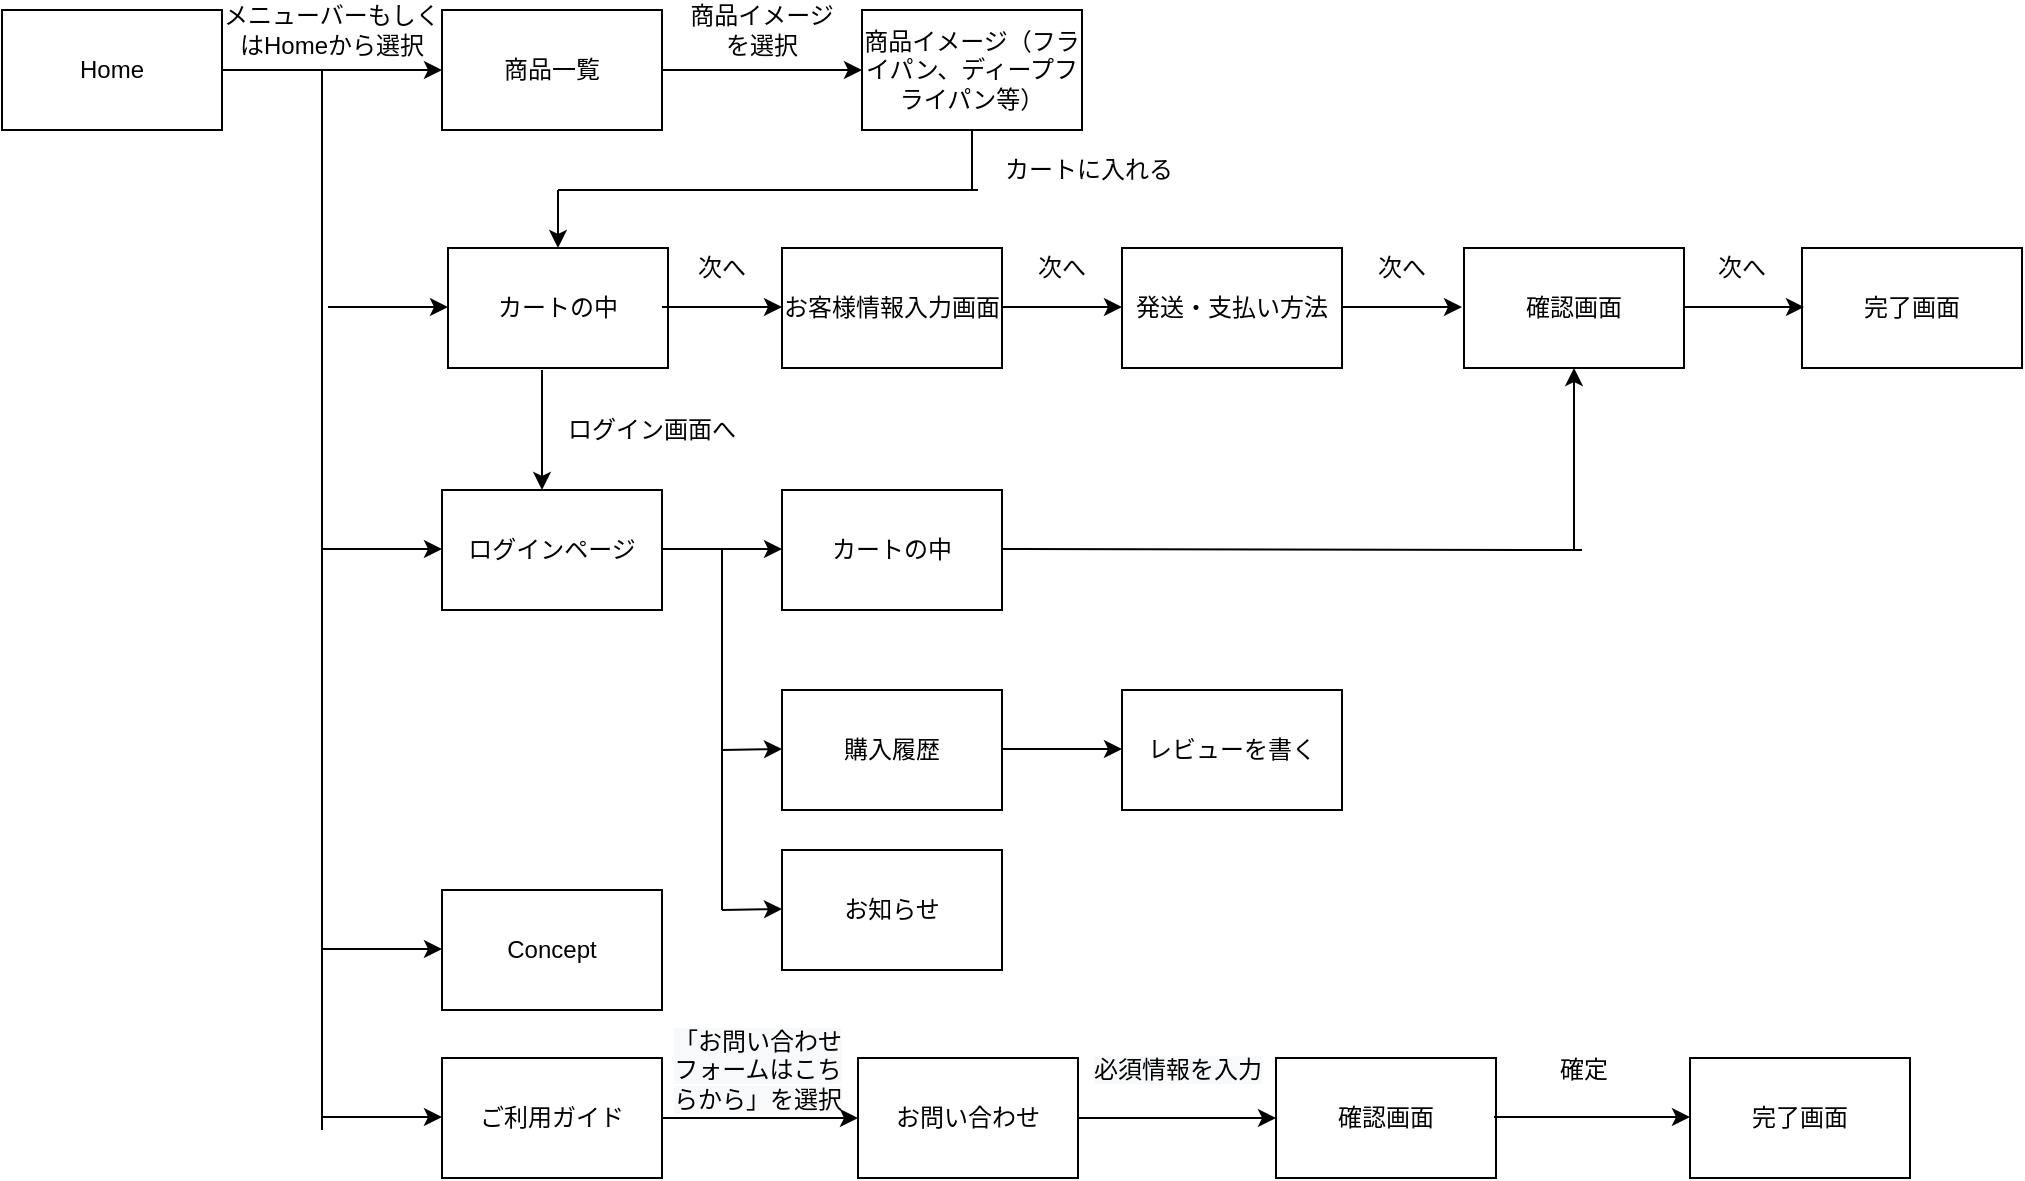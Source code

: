 <mxfile pages="3">
    <diagram id="03BrkeGFtgl9X5l-Cpky" name="遷移図（フロント）">
        <mxGraphModel dx="658" dy="635" grid="1" gridSize="10" guides="1" tooltips="1" connect="1" arrows="1" fold="1" page="0" pageScale="1" pageWidth="850" pageHeight="1100" math="0" shadow="0">
            <root>
                <mxCell id="-LNbFfWy4VRCoGntfb6J-0"/>
                <mxCell id="-LNbFfWy4VRCoGntfb6J-1" parent="-LNbFfWy4VRCoGntfb6J-0"/>
                <mxCell id="WpjEhhEw5nwKYmz1SSpM-0" value="Home" style="rounded=0;whiteSpace=wrap;html=1;" parent="-LNbFfWy4VRCoGntfb6J-1" vertex="1">
                    <mxGeometry x="60" y="10" width="110" height="60" as="geometry"/>
                </mxCell>
                <mxCell id="WpjEhhEw5nwKYmz1SSpM-1" value="" style="endArrow=classic;html=1;exitX=1;exitY=0.5;exitDx=0;exitDy=0;" parent="-LNbFfWy4VRCoGntfb6J-1" source="WpjEhhEw5nwKYmz1SSpM-0" edge="1">
                    <mxGeometry width="50" height="50" relative="1" as="geometry">
                        <mxPoint x="300" y="180" as="sourcePoint"/>
                        <mxPoint x="280.0" y="40" as="targetPoint"/>
                    </mxGeometry>
                </mxCell>
                <mxCell id="WpjEhhEw5nwKYmz1SSpM-2" value="Concept" style="rounded=0;whiteSpace=wrap;html=1;" parent="-LNbFfWy4VRCoGntfb6J-1" vertex="1">
                    <mxGeometry x="280" y="450" width="110" height="60" as="geometry"/>
                </mxCell>
                <mxCell id="WpjEhhEw5nwKYmz1SSpM-3" value="商品一覧" style="rounded=0;whiteSpace=wrap;html=1;" parent="-LNbFfWy4VRCoGntfb6J-1" vertex="1">
                    <mxGeometry x="280" y="10" width="110" height="60" as="geometry"/>
                </mxCell>
                <mxCell id="WpjEhhEw5nwKYmz1SSpM-4" value="" style="endArrow=classic;html=1;" parent="-LNbFfWy4VRCoGntfb6J-1" edge="1">
                    <mxGeometry width="50" height="50" relative="1" as="geometry">
                        <mxPoint x="223.0" y="158.5" as="sourcePoint"/>
                        <mxPoint x="283" y="158.5" as="targetPoint"/>
                    </mxGeometry>
                </mxCell>
                <mxCell id="WpjEhhEw5nwKYmz1SSpM-5" value="" style="endArrow=none;html=1;" parent="-LNbFfWy4VRCoGntfb6J-1" edge="1">
                    <mxGeometry width="50" height="50" relative="1" as="geometry">
                        <mxPoint x="220" y="570" as="sourcePoint"/>
                        <mxPoint x="220.0" y="40" as="targetPoint"/>
                    </mxGeometry>
                </mxCell>
                <mxCell id="WpjEhhEw5nwKYmz1SSpM-6" value="商品イメージ（フライパン、ディープフライパン等）" style="rounded=0;whiteSpace=wrap;html=1;" parent="-LNbFfWy4VRCoGntfb6J-1" vertex="1">
                    <mxGeometry x="490" y="10" width="110" height="60" as="geometry"/>
                </mxCell>
                <mxCell id="WpjEhhEw5nwKYmz1SSpM-7" value="" style="endArrow=classic;html=1;exitX=1;exitY=0.5;exitDx=0;exitDy=0;entryX=0;entryY=0.5;entryDx=0;entryDy=0;" parent="-LNbFfWy4VRCoGntfb6J-1" source="WpjEhhEw5nwKYmz1SSpM-3" target="WpjEhhEw5nwKYmz1SSpM-6" edge="1">
                    <mxGeometry width="50" height="50" relative="1" as="geometry">
                        <mxPoint x="230" y="50" as="sourcePoint"/>
                        <mxPoint x="490" y="110" as="targetPoint"/>
                    </mxGeometry>
                </mxCell>
                <mxCell id="WpjEhhEw5nwKYmz1SSpM-8" value="商品イメージを選択" style="text;html=1;strokeColor=none;fillColor=none;align=center;verticalAlign=middle;whiteSpace=wrap;rounded=0;" parent="-LNbFfWy4VRCoGntfb6J-1" vertex="1">
                    <mxGeometry x="400" y="10" width="80" height="20" as="geometry"/>
                </mxCell>
                <mxCell id="WpjEhhEw5nwKYmz1SSpM-10" value="メニューバーもしくはHomeから選択" style="text;html=1;strokeColor=none;fillColor=none;align=center;verticalAlign=middle;whiteSpace=wrap;rounded=0;" parent="-LNbFfWy4VRCoGntfb6J-1" vertex="1">
                    <mxGeometry x="170" y="10" width="110" height="20" as="geometry"/>
                </mxCell>
                <mxCell id="WpjEhhEw5nwKYmz1SSpM-14" value="" style="endArrow=classic;html=1;entryX=0;entryY=0.5;entryDx=0;entryDy=0;" parent="-LNbFfWy4VRCoGntfb6J-1" edge="1">
                    <mxGeometry width="50" height="50" relative="1" as="geometry">
                        <mxPoint x="220.0" y="279.5" as="sourcePoint"/>
                        <mxPoint x="280.0" y="279.5" as="targetPoint"/>
                    </mxGeometry>
                </mxCell>
                <mxCell id="WpjEhhEw5nwKYmz1SSpM-15" value="ご利用ガイド" style="rounded=0;whiteSpace=wrap;html=1;" parent="-LNbFfWy4VRCoGntfb6J-1" vertex="1">
                    <mxGeometry x="280" y="534" width="110" height="60" as="geometry"/>
                </mxCell>
                <mxCell id="WpjEhhEw5nwKYmz1SSpM-16" value="お問い合わせ" style="rounded=0;whiteSpace=wrap;html=1;" parent="-LNbFfWy4VRCoGntfb6J-1" vertex="1">
                    <mxGeometry x="488" y="534" width="110" height="60" as="geometry"/>
                </mxCell>
                <mxCell id="WpjEhhEw5nwKYmz1SSpM-17" value="&lt;span style=&quot;color: rgb(0 , 0 , 0) ; font-family: &amp;#34;helvetica&amp;#34; ; font-size: 12px ; font-style: normal ; font-weight: 400 ; letter-spacing: normal ; text-align: center ; text-indent: 0px ; text-transform: none ; word-spacing: 0px ; background-color: rgb(248 , 249 , 250) ; display: inline ; float: none&quot;&gt;「お問い合わせフォームはこちらから」を選択&lt;/span&gt;" style="text;html=1;strokeColor=none;fillColor=none;align=center;verticalAlign=middle;whiteSpace=wrap;rounded=0;" parent="-LNbFfWy4VRCoGntfb6J-1" vertex="1">
                    <mxGeometry x="393" y="530" width="90" height="20" as="geometry"/>
                </mxCell>
                <mxCell id="WpjEhhEw5nwKYmz1SSpM-18" value="" style="endArrow=classic;html=1;entryX=0;entryY=0.5;entryDx=0;entryDy=0;" parent="-LNbFfWy4VRCoGntfb6J-1" target="WpjEhhEw5nwKYmz1SSpM-16" edge="1">
                    <mxGeometry width="50" height="50" relative="1" as="geometry">
                        <mxPoint x="390.0" y="564" as="sourcePoint"/>
                        <mxPoint x="498" y="494" as="targetPoint"/>
                        <Array as="points"/>
                    </mxGeometry>
                </mxCell>
                <mxCell id="WpjEhhEw5nwKYmz1SSpM-19" value="確認画面" style="rounded=0;whiteSpace=wrap;html=1;" parent="-LNbFfWy4VRCoGntfb6J-1" vertex="1">
                    <mxGeometry x="697" y="534" width="110" height="60" as="geometry"/>
                </mxCell>
                <mxCell id="WpjEhhEw5nwKYmz1SSpM-20" value="" style="endArrow=classic;html=1;entryX=0;entryY=0.5;entryDx=0;entryDy=0;" parent="-LNbFfWy4VRCoGntfb6J-1" target="WpjEhhEw5nwKYmz1SSpM-19" edge="1">
                    <mxGeometry width="50" height="50" relative="1" as="geometry">
                        <mxPoint x="598" y="564" as="sourcePoint"/>
                        <mxPoint x="706" y="494" as="targetPoint"/>
                        <Array as="points"/>
                    </mxGeometry>
                </mxCell>
                <mxCell id="WpjEhhEw5nwKYmz1SSpM-21" value="&lt;span style=&quot;color: rgb(0 , 0 , 0) ; font-family: &amp;#34;helvetica&amp;#34; ; font-size: 12px ; font-style: normal ; font-weight: 400 ; letter-spacing: normal ; text-align: center ; text-indent: 0px ; text-transform: none ; word-spacing: 0px ; background-color: rgb(248 , 249 , 250) ; display: inline ; float: none&quot;&gt;必須情報を入力&lt;/span&gt;" style="text;html=1;strokeColor=none;fillColor=none;align=center;verticalAlign=middle;whiteSpace=wrap;rounded=0;" parent="-LNbFfWy4VRCoGntfb6J-1" vertex="1">
                    <mxGeometry x="603" y="530" width="90" height="20" as="geometry"/>
                </mxCell>
                <mxCell id="WpjEhhEw5nwKYmz1SSpM-22" value="完了画面" style="rounded=0;whiteSpace=wrap;html=1;" parent="-LNbFfWy4VRCoGntfb6J-1" vertex="1">
                    <mxGeometry x="904" y="534" width="110" height="60" as="geometry"/>
                </mxCell>
                <mxCell id="WpjEhhEw5nwKYmz1SSpM-23" value="" style="endArrow=classic;html=1;entryX=0;entryY=0.5;entryDx=0;entryDy=0;" parent="-LNbFfWy4VRCoGntfb6J-1" edge="1">
                    <mxGeometry width="50" height="50" relative="1" as="geometry">
                        <mxPoint x="806" y="563.5" as="sourcePoint"/>
                        <mxPoint x="904" y="563.5" as="targetPoint"/>
                        <Array as="points"/>
                    </mxGeometry>
                </mxCell>
                <mxCell id="WpjEhhEw5nwKYmz1SSpM-24" value="&lt;font face=&quot;helvetica&quot;&gt;確定&lt;/font&gt;" style="text;html=1;strokeColor=none;fillColor=none;align=center;verticalAlign=middle;whiteSpace=wrap;rounded=0;" parent="-LNbFfWy4VRCoGntfb6J-1" vertex="1">
                    <mxGeometry x="806" y="530" width="90" height="20" as="geometry"/>
                </mxCell>
                <mxCell id="WpjEhhEw5nwKYmz1SSpM-26" value="カートの中" style="rounded=0;whiteSpace=wrap;html=1;" parent="-LNbFfWy4VRCoGntfb6J-1" vertex="1">
                    <mxGeometry x="283" y="129" width="110" height="60" as="geometry"/>
                </mxCell>
                <mxCell id="WpjEhhEw5nwKYmz1SSpM-27" value="" style="endArrow=classic;html=1;entryX=0;entryY=0.5;entryDx=0;entryDy=0;" parent="-LNbFfWy4VRCoGntfb6J-1" edge="1">
                    <mxGeometry width="50" height="50" relative="1" as="geometry">
                        <mxPoint x="220.0" y="563.5" as="sourcePoint"/>
                        <mxPoint x="280.0" y="563.5" as="targetPoint"/>
                    </mxGeometry>
                </mxCell>
                <mxCell id="WpjEhhEw5nwKYmz1SSpM-28" value="" style="endArrow=classic;html=1;entryX=0.5;entryY=0;entryDx=0;entryDy=0;" parent="-LNbFfWy4VRCoGntfb6J-1" target="WpjEhhEw5nwKYmz1SSpM-26" edge="1">
                    <mxGeometry width="50" height="50" relative="1" as="geometry">
                        <mxPoint x="338" y="100" as="sourcePoint"/>
                        <mxPoint x="550" y="110" as="targetPoint"/>
                    </mxGeometry>
                </mxCell>
                <mxCell id="WpjEhhEw5nwKYmz1SSpM-29" value="カートに入れる" style="text;html=1;strokeColor=none;fillColor=none;align=center;verticalAlign=middle;whiteSpace=wrap;rounded=0;" parent="-LNbFfWy4VRCoGntfb6J-1" vertex="1">
                    <mxGeometry x="560" y="80" width="87" height="20" as="geometry"/>
                </mxCell>
                <mxCell id="WpjEhhEw5nwKYmz1SSpM-30" value="" style="endArrow=none;html=1;" parent="-LNbFfWy4VRCoGntfb6J-1" edge="1">
                    <mxGeometry width="50" height="50" relative="1" as="geometry">
                        <mxPoint x="338" y="100" as="sourcePoint"/>
                        <mxPoint x="548" y="100" as="targetPoint"/>
                    </mxGeometry>
                </mxCell>
                <mxCell id="WpjEhhEw5nwKYmz1SSpM-31" value="" style="endArrow=none;html=1;entryX=0.5;entryY=1;entryDx=0;entryDy=0;" parent="-LNbFfWy4VRCoGntfb6J-1" target="WpjEhhEw5nwKYmz1SSpM-6" edge="1">
                    <mxGeometry width="50" height="50" relative="1" as="geometry">
                        <mxPoint x="545.0" y="100" as="sourcePoint"/>
                        <mxPoint x="560" y="110" as="targetPoint"/>
                    </mxGeometry>
                </mxCell>
                <mxCell id="WpjEhhEw5nwKYmz1SSpM-32" value="" style="endArrow=classic;html=1;" parent="-LNbFfWy4VRCoGntfb6J-1" edge="1">
                    <mxGeometry width="50" height="50" relative="1" as="geometry">
                        <mxPoint x="330" y="190" as="sourcePoint"/>
                        <mxPoint x="330" y="250" as="targetPoint"/>
                    </mxGeometry>
                </mxCell>
                <mxCell id="WpjEhhEw5nwKYmz1SSpM-33" value="お客様情報入力画面" style="rounded=0;whiteSpace=wrap;html=1;" parent="-LNbFfWy4VRCoGntfb6J-1" vertex="1">
                    <mxGeometry x="450" y="129" width="110" height="60" as="geometry"/>
                </mxCell>
                <mxCell id="WpjEhhEw5nwKYmz1SSpM-34" value="" style="endArrow=classic;html=1;entryX=0;entryY=0.5;entryDx=0;entryDy=0;" parent="-LNbFfWy4VRCoGntfb6J-1" edge="1">
                    <mxGeometry width="50" height="50" relative="1" as="geometry">
                        <mxPoint x="560.0" y="158.5" as="sourcePoint"/>
                        <mxPoint x="620.0" y="158.5" as="targetPoint"/>
                    </mxGeometry>
                </mxCell>
                <mxCell id="WpjEhhEw5nwKYmz1SSpM-35" value="発送・支払い方法" style="rounded=0;whiteSpace=wrap;html=1;" parent="-LNbFfWy4VRCoGntfb6J-1" vertex="1">
                    <mxGeometry x="620" y="129" width="110" height="60" as="geometry"/>
                </mxCell>
                <mxCell id="WpjEhhEw5nwKYmz1SSpM-36" value="確認画面" style="rounded=0;whiteSpace=wrap;html=1;" parent="-LNbFfWy4VRCoGntfb6J-1" vertex="1">
                    <mxGeometry x="791" y="129" width="110" height="60" as="geometry"/>
                </mxCell>
                <mxCell id="WpjEhhEw5nwKYmz1SSpM-37" value="完了画面" style="rounded=0;whiteSpace=wrap;html=1;" parent="-LNbFfWy4VRCoGntfb6J-1" vertex="1">
                    <mxGeometry x="960" y="129" width="110" height="60" as="geometry"/>
                </mxCell>
                <mxCell id="WpjEhhEw5nwKYmz1SSpM-38" value="" style="endArrow=classic;html=1;entryX=0;entryY=0.5;entryDx=0;entryDy=0;" parent="-LNbFfWy4VRCoGntfb6J-1" edge="1">
                    <mxGeometry width="50" height="50" relative="1" as="geometry">
                        <mxPoint x="730" y="158.5" as="sourcePoint"/>
                        <mxPoint x="790" y="158.5" as="targetPoint"/>
                    </mxGeometry>
                </mxCell>
                <mxCell id="WpjEhhEw5nwKYmz1SSpM-39" value="" style="endArrow=classic;html=1;entryX=0;entryY=0.5;entryDx=0;entryDy=0;" parent="-LNbFfWy4VRCoGntfb6J-1" edge="1">
                    <mxGeometry width="50" height="50" relative="1" as="geometry">
                        <mxPoint x="901" y="158.5" as="sourcePoint"/>
                        <mxPoint x="961" y="158.5" as="targetPoint"/>
                    </mxGeometry>
                </mxCell>
                <mxCell id="WpjEhhEw5nwKYmz1SSpM-40" value="次へ" style="text;html=1;strokeColor=none;fillColor=none;align=center;verticalAlign=middle;whiteSpace=wrap;rounded=0;" parent="-LNbFfWy4VRCoGntfb6J-1" vertex="1">
                    <mxGeometry x="400" y="129" width="40" height="20" as="geometry"/>
                </mxCell>
                <mxCell id="WpjEhhEw5nwKYmz1SSpM-41" value="次へ" style="text;html=1;strokeColor=none;fillColor=none;align=center;verticalAlign=middle;whiteSpace=wrap;rounded=0;" parent="-LNbFfWy4VRCoGntfb6J-1" vertex="1">
                    <mxGeometry x="570" y="129" width="40" height="20" as="geometry"/>
                </mxCell>
                <mxCell id="WpjEhhEw5nwKYmz1SSpM-42" value="次へ" style="text;html=1;strokeColor=none;fillColor=none;align=center;verticalAlign=middle;whiteSpace=wrap;rounded=0;" parent="-LNbFfWy4VRCoGntfb6J-1" vertex="1">
                    <mxGeometry x="740" y="129" width="40" height="20" as="geometry"/>
                </mxCell>
                <mxCell id="WpjEhhEw5nwKYmz1SSpM-43" value="次へ" style="text;html=1;strokeColor=none;fillColor=none;align=center;verticalAlign=middle;whiteSpace=wrap;rounded=0;" parent="-LNbFfWy4VRCoGntfb6J-1" vertex="1">
                    <mxGeometry x="910" y="129" width="40" height="20" as="geometry"/>
                </mxCell>
                <mxCell id="WpjEhhEw5nwKYmz1SSpM-45" value="ログインページ" style="rounded=0;whiteSpace=wrap;html=1;" parent="-LNbFfWy4VRCoGntfb6J-1" vertex="1">
                    <mxGeometry x="280" y="250" width="110" height="60" as="geometry"/>
                </mxCell>
                <mxCell id="WpjEhhEw5nwKYmz1SSpM-48" value="" style="endArrow=classic;html=1;entryX=0;entryY=0.5;entryDx=0;entryDy=0;" parent="-LNbFfWy4VRCoGntfb6J-1" edge="1">
                    <mxGeometry width="50" height="50" relative="1" as="geometry">
                        <mxPoint x="390.0" y="158.5" as="sourcePoint"/>
                        <mxPoint x="450.0" y="158.5" as="targetPoint"/>
                    </mxGeometry>
                </mxCell>
                <mxCell id="WpjEhhEw5nwKYmz1SSpM-49" value="ログイン画面へ" style="text;html=1;strokeColor=none;fillColor=none;align=center;verticalAlign=middle;whiteSpace=wrap;rounded=0;" parent="-LNbFfWy4VRCoGntfb6J-1" vertex="1">
                    <mxGeometry x="340" y="210" width="90" height="20" as="geometry"/>
                </mxCell>
                <mxCell id="WpjEhhEw5nwKYmz1SSpM-50" value="" style="endArrow=classic;html=1;entryX=0;entryY=0.5;entryDx=0;entryDy=0;" parent="-LNbFfWy4VRCoGntfb6J-1" edge="1">
                    <mxGeometry width="50" height="50" relative="1" as="geometry">
                        <mxPoint x="390.0" y="279.5" as="sourcePoint"/>
                        <mxPoint x="450.0" y="279.5" as="targetPoint"/>
                    </mxGeometry>
                </mxCell>
                <mxCell id="WpjEhhEw5nwKYmz1SSpM-51" value="カートの中" style="rounded=0;whiteSpace=wrap;html=1;" parent="-LNbFfWy4VRCoGntfb6J-1" vertex="1">
                    <mxGeometry x="450" y="250" width="110" height="60" as="geometry"/>
                </mxCell>
                <mxCell id="WpjEhhEw5nwKYmz1SSpM-52" value="購入履歴" style="rounded=0;whiteSpace=wrap;html=1;" parent="-LNbFfWy4VRCoGntfb6J-1" vertex="1">
                    <mxGeometry x="450" y="350" width="110" height="60" as="geometry"/>
                </mxCell>
                <mxCell id="WpjEhhEw5nwKYmz1SSpM-53" value="" style="endArrow=classic;html=1;entryX=0.5;entryY=1;entryDx=0;entryDy=0;" parent="-LNbFfWy4VRCoGntfb6J-1" target="WpjEhhEw5nwKYmz1SSpM-36" edge="1">
                    <mxGeometry width="50" height="50" relative="1" as="geometry">
                        <mxPoint x="846" y="280" as="sourcePoint"/>
                        <mxPoint x="860.0" y="260" as="targetPoint"/>
                    </mxGeometry>
                </mxCell>
                <mxCell id="WpjEhhEw5nwKYmz1SSpM-54" value="" style="endArrow=none;html=1;" parent="-LNbFfWy4VRCoGntfb6J-1" edge="1">
                    <mxGeometry width="50" height="50" relative="1" as="geometry">
                        <mxPoint x="560" y="279.5" as="sourcePoint"/>
                        <mxPoint x="850" y="280" as="targetPoint"/>
                    </mxGeometry>
                </mxCell>
                <mxCell id="WpjEhhEw5nwKYmz1SSpM-55" value="" style="endArrow=classic;html=1;entryX=0;entryY=0.5;entryDx=0;entryDy=0;" parent="-LNbFfWy4VRCoGntfb6J-1" edge="1">
                    <mxGeometry width="50" height="50" relative="1" as="geometry">
                        <mxPoint x="420" y="380" as="sourcePoint"/>
                        <mxPoint x="450.0" y="379.5" as="targetPoint"/>
                    </mxGeometry>
                </mxCell>
                <mxCell id="WpjEhhEw5nwKYmz1SSpM-56" value="" style="endArrow=none;html=1;" parent="-LNbFfWy4VRCoGntfb6J-1" edge="1">
                    <mxGeometry width="50" height="50" relative="1" as="geometry">
                        <mxPoint x="420" y="280" as="sourcePoint"/>
                        <mxPoint x="420" y="460" as="targetPoint"/>
                    </mxGeometry>
                </mxCell>
                <mxCell id="WpjEhhEw5nwKYmz1SSpM-57" value="" style="endArrow=classic;html=1;entryX=0;entryY=0.5;entryDx=0;entryDy=0;" parent="-LNbFfWy4VRCoGntfb6J-1" edge="1">
                    <mxGeometry width="50" height="50" relative="1" as="geometry">
                        <mxPoint x="220.0" y="479.5" as="sourcePoint"/>
                        <mxPoint x="280.0" y="479.5" as="targetPoint"/>
                    </mxGeometry>
                </mxCell>
                <mxCell id="06zo2Mv_y4kSTuhGuv0J-0" value="" style="endArrow=classic;html=1;entryX=0;entryY=0.5;entryDx=0;entryDy=0;" parent="-LNbFfWy4VRCoGntfb6J-1" edge="1">
                    <mxGeometry width="50" height="50" relative="1" as="geometry">
                        <mxPoint x="560.0" y="379.5" as="sourcePoint"/>
                        <mxPoint x="620.0" y="379.5" as="targetPoint"/>
                    </mxGeometry>
                </mxCell>
                <mxCell id="06zo2Mv_y4kSTuhGuv0J-1" value="レビューを書く" style="rounded=0;whiteSpace=wrap;html=1;" parent="-LNbFfWy4VRCoGntfb6J-1" vertex="1">
                    <mxGeometry x="620" y="350" width="110" height="60" as="geometry"/>
                </mxCell>
                <mxCell id="wajUmvp9-B91PZflUEB6-2" value="お知らせ" style="rounded=0;whiteSpace=wrap;html=1;" parent="-LNbFfWy4VRCoGntfb6J-1" vertex="1">
                    <mxGeometry x="450" y="430" width="110" height="60" as="geometry"/>
                </mxCell>
                <mxCell id="wajUmvp9-B91PZflUEB6-3" value="" style="endArrow=classic;html=1;entryX=0;entryY=0.5;entryDx=0;entryDy=0;" parent="-LNbFfWy4VRCoGntfb6J-1" edge="1">
                    <mxGeometry width="50" height="50" relative="1" as="geometry">
                        <mxPoint x="420" y="460" as="sourcePoint"/>
                        <mxPoint x="450.0" y="459.5" as="targetPoint"/>
                    </mxGeometry>
                </mxCell>
            </root>
        </mxGraphModel>
    </diagram>
    <diagram id="RAMG6M0wDkum7FQ5hk13" name="管理図（サーバーサイド）">
        &#xa;        &#xa;&#xa;
        <mxGraphModel dx="245" dy="621" grid="0" gridSize="10" guides="1" tooltips="1" connect="1" arrows="1" fold="1" page="1" pageScale="1" pageWidth="3300" pageHeight="4681" math="0" shadow="0">
            &#xa;            &#xa;&#xa;
            <root>
                &#xa;                &#xa;&#xa;
                <mxCell id="KEnhfVweKi8ohEG_Eb6k-0"/>
                &#xa;                &#xa;&#xa;
                <mxCell id="KEnhfVweKi8ohEG_Eb6k-1" parent="KEnhfVweKi8ohEG_Eb6k-0"/>
                &#xa;                &#xa;&#xa;
                <mxCell id="tt4s3VhXW8ChMxrACVPS-0" value="ログイン" style="rounded=0;whiteSpace=wrap;html=1;" parent="KEnhfVweKi8ohEG_Eb6k-1" vertex="1">
                    &#xa;                    &#xa;&#xa;
                    <mxGeometry x="40" y="571.5" width="110" height="60" as="geometry"/>
                    &#xa;                    &#xa;&#xa;
                </mxCell>
                &#xa;                &#xa;&#xa;
                <mxCell id="tt4s3VhXW8ChMxrACVPS-1" value="" style="endArrow=classic;html=1;exitX=1;exitY=0.5;exitDx=0;exitDy=0;" parent="KEnhfVweKi8ohEG_Eb6k-1" source="tt4s3VhXW8ChMxrACVPS-0" edge="1">
                    &#xa;                    &#xa;&#xa;
                    <mxGeometry width="50" height="50" relative="1" as="geometry">
                        &#xa;                        &#xa;&#xa;
                        <mxPoint x="280" y="741.5" as="sourcePoint"/>
                        &#xa;                        &#xa;&#xa;
                        <mxPoint x="260.0" y="601.5" as="targetPoint"/>
                        &#xa;                        &#xa;&#xa;
                    </mxGeometry>
                    &#xa;                    &#xa;&#xa;
                </mxCell>
                &#xa;                &#xa;&#xa;
                <mxCell id="THwuaI0fnQ7KmIa5b59G-0" value="商品一覧&lt;br&gt;検索機能&lt;br&gt;CSVダウンロード機能" style="rounded=0;whiteSpace=wrap;html=1;" parent="KEnhfVweKi8ohEG_Eb6k-1" vertex="1">
                    &#xa;                    &#xa;&#xa;
                    <mxGeometry x="260" y="460" width="110" height="460" as="geometry"/>
                    &#xa;                    &#xa;&#xa;
                </mxCell>
                &#xa;                &#xa;&#xa;
                <mxCell id="THwuaI0fnQ7KmIa5b59G-1" value="" style="endArrow=classic;html=1;exitX=1;exitY=0.5;exitDx=0;exitDy=0;" parent="KEnhfVweKi8ohEG_Eb6k-1" edge="1">
                    &#xa;                    &#xa;&#xa;
                    <mxGeometry width="50" height="50" relative="1" as="geometry">
                        &#xa;                        &#xa;&#xa;
                        <mxPoint x="370" y="609.41" as="sourcePoint"/>
                        &#xa;                        &#xa;&#xa;
                        <mxPoint x="480.0" y="609.41" as="targetPoint"/>
                        &#xa;                        &#xa;&#xa;
                    </mxGeometry>
                    &#xa;                    &#xa;&#xa;
                </mxCell>
                &#xa;                &#xa;&#xa;
                <mxCell id="THwuaI0fnQ7KmIa5b59G-2" value="選択した商品の詳細情報" style="rounded=0;whiteSpace=wrap;html=1;" parent="KEnhfVweKi8ohEG_Eb6k-1" vertex="1">
                    &#xa;                    &#xa;&#xa;
                    <mxGeometry x="480" y="580" width="110" height="60" as="geometry"/>
                    &#xa;                    &#xa;&#xa;
                </mxCell>
                &#xa;                &#xa;&#xa;
                <mxCell id="THwuaI0fnQ7KmIa5b59G-3" value="商品を選択して「編集」" style="text;html=1;strokeColor=none;fillColor=none;align=center;verticalAlign=middle;whiteSpace=wrap;rounded=0;" parent="KEnhfVweKi8ohEG_Eb6k-1" vertex="1">
                    &#xa;                    &#xa;&#xa;
                    <mxGeometry x="390" y="580" width="80" height="20" as="geometry"/>
                    &#xa;                    &#xa;&#xa;
                </mxCell>
                &#xa;                &#xa;&#xa;
                <mxCell id="THwuaI0fnQ7KmIa5b59G-4" value="確認画面" style="rounded=0;whiteSpace=wrap;html=1;" parent="KEnhfVweKi8ohEG_Eb6k-1" vertex="1">
                    &#xa;                    &#xa;&#xa;
                    <mxGeometry x="700" y="580" width="110" height="60" as="geometry"/>
                    &#xa;                    &#xa;&#xa;
                </mxCell>
                &#xa;                &#xa;&#xa;
                <mxCell id="THwuaI0fnQ7KmIa5b59G-5" value="" style="endArrow=classic;html=1;exitX=1;exitY=0.5;exitDx=0;exitDy=0;" parent="KEnhfVweKi8ohEG_Eb6k-1" edge="1">
                    &#xa;                    &#xa;&#xa;
                    <mxGeometry width="50" height="50" relative="1" as="geometry">
                        &#xa;                        &#xa;&#xa;
                        <mxPoint x="590" y="609" as="sourcePoint"/>
                        &#xa;                        &#xa;&#xa;
                        <mxPoint x="700.0" y="609" as="targetPoint"/>
                        &#xa;                        &#xa;&#xa;
                    </mxGeometry>
                    &#xa;                    &#xa;&#xa;
                </mxCell>
                &#xa;                &#xa;&#xa;
                <mxCell id="THwuaI0fnQ7KmIa5b59G-6" value="編集する" style="text;html=1;strokeColor=none;fillColor=none;align=center;verticalAlign=middle;whiteSpace=wrap;rounded=0;" parent="KEnhfVweKi8ohEG_Eb6k-1" vertex="1">
                    &#xa;                    &#xa;&#xa;
                    <mxGeometry x="620" y="580" width="50" height="20" as="geometry"/>
                    &#xa;                    &#xa;&#xa;
                </mxCell>
                &#xa;                &#xa;&#xa;
                <mxCell id="THwuaI0fnQ7KmIa5b59G-10" value="" style="endArrow=none;html=1;" parent="KEnhfVweKi8ohEG_Eb6k-1" edge="1">
                    &#xa;                    &#xa;&#xa;
                    <mxGeometry width="50" height="50" relative="1" as="geometry">
                        &#xa;                        &#xa;&#xa;
                        <mxPoint x="760" y="670" as="sourcePoint"/>
                        &#xa;                        &#xa;&#xa;
                        <mxPoint x="760.24" y="640" as="targetPoint"/>
                        &#xa;                        &#xa;&#xa;
                        <Array as="points">
                            &#xa;                            &#xa;&#xa;
                            <mxPoint x="760" y="650"/>
                            &#xa;                            &#xa;&#xa;
                        </Array>
                        &#xa;                        &#xa;&#xa;
                    </mxGeometry>
                    &#xa;                    &#xa;&#xa;
                </mxCell>
                &#xa;                &#xa;&#xa;
                <mxCell id="THwuaI0fnQ7KmIa5b59G-12" value="編集確定" style="text;html=1;strokeColor=none;fillColor=none;align=center;verticalAlign=middle;whiteSpace=wrap;rounded=0;" parent="KEnhfVweKi8ohEG_Eb6k-1" vertex="1">
                    &#xa;                    &#xa;&#xa;
                    <mxGeometry x="585" y="650" width="50" height="20" as="geometry"/>
                    &#xa;                    &#xa;&#xa;
                </mxCell>
                &#xa;                &#xa;&#xa;
                <mxCell id="0OEoPDWZdtCzSNuWY8II-0" value="選択した商品の詳細情報" style="rounded=0;whiteSpace=wrap;html=1;" parent="KEnhfVweKi8ohEG_Eb6k-1" vertex="1">
                    &#xa;                    &#xa;&#xa;
                    <mxGeometry x="480" y="700" width="110" height="60" as="geometry"/>
                    &#xa;                    &#xa;&#xa;
                </mxCell>
                &#xa;                &#xa;&#xa;
                <mxCell id="0OEoPDWZdtCzSNuWY8II-1" value="" style="endArrow=classic;html=1;exitX=1;exitY=0.5;exitDx=0;exitDy=0;" parent="KEnhfVweKi8ohEG_Eb6k-1" edge="1">
                    &#xa;                    &#xa;&#xa;
                    <mxGeometry width="50" height="50" relative="1" as="geometry">
                        &#xa;                        &#xa;&#xa;
                        <mxPoint x="590" y="729.41" as="sourcePoint"/>
                        &#xa;                        &#xa;&#xa;
                        <mxPoint x="700.0" y="729.41" as="targetPoint"/>
                        &#xa;                        &#xa;&#xa;
                    </mxGeometry>
                    &#xa;                    &#xa;&#xa;
                </mxCell>
                &#xa;                &#xa;&#xa;
                <mxCell id="0OEoPDWZdtCzSNuWY8II-2" value="削除する" style="text;html=1;strokeColor=none;fillColor=none;align=center;verticalAlign=middle;whiteSpace=wrap;rounded=0;" parent="KEnhfVweKi8ohEG_Eb6k-1" vertex="1">
                    &#xa;                    &#xa;&#xa;
                    <mxGeometry x="600" y="700" width="80" height="20" as="geometry"/>
                    &#xa;                    &#xa;&#xa;
                </mxCell>
                &#xa;                &#xa;&#xa;
                <mxCell id="0OEoPDWZdtCzSNuWY8II-4" value="商品を選択して「削除」" style="text;html=1;strokeColor=none;fillColor=none;align=center;verticalAlign=middle;whiteSpace=wrap;rounded=0;" parent="KEnhfVweKi8ohEG_Eb6k-1" vertex="1">
                    &#xa;                    &#xa;&#xa;
                    <mxGeometry x="380" y="700" width="80" height="20" as="geometry"/>
                    &#xa;                    &#xa;&#xa;
                </mxCell>
                &#xa;                &#xa;&#xa;
                <mxCell id="0OEoPDWZdtCzSNuWY8II-6" value="商品情報の入力" style="rounded=0;whiteSpace=wrap;html=1;" parent="KEnhfVweKi8ohEG_Eb6k-1" vertex="1">
                    &#xa;                    &#xa;&#xa;
                    <mxGeometry x="480" y="460" width="110" height="60" as="geometry"/>
                    &#xa;                    &#xa;&#xa;
                </mxCell>
                &#xa;                &#xa;&#xa;
                <mxCell id="0OEoPDWZdtCzSNuWY8II-7" value="新規登録" style="text;html=1;strokeColor=none;fillColor=none;align=center;verticalAlign=middle;whiteSpace=wrap;rounded=0;" parent="KEnhfVweKi8ohEG_Eb6k-1" vertex="1">
                    &#xa;                    &#xa;&#xa;
                    <mxGeometry x="389" y="460" width="80" height="20" as="geometry"/>
                    &#xa;                    &#xa;&#xa;
                </mxCell>
                &#xa;                &#xa;&#xa;
                <mxCell id="0OEoPDWZdtCzSNuWY8II-9" value="" style="endArrow=classic;html=1;exitX=1;exitY=0.5;exitDx=0;exitDy=0;" parent="KEnhfVweKi8ohEG_Eb6k-1" edge="1">
                    &#xa;                    &#xa;&#xa;
                    <mxGeometry width="50" height="50" relative="1" as="geometry">
                        &#xa;                        &#xa;&#xa;
                        <mxPoint x="590" y="489.41" as="sourcePoint"/>
                        &#xa;                        &#xa;&#xa;
                        <mxPoint x="700.0" y="489.41" as="targetPoint"/>
                        &#xa;                        &#xa;&#xa;
                    </mxGeometry>
                    &#xa;                    &#xa;&#xa;
                </mxCell>
                &#xa;                &#xa;&#xa;
                <mxCell id="0OEoPDWZdtCzSNuWY8II-10" value="登録する" style="text;html=1;strokeColor=none;fillColor=none;align=center;verticalAlign=middle;whiteSpace=wrap;rounded=0;" parent="KEnhfVweKi8ohEG_Eb6k-1" vertex="1">
                    &#xa;                    &#xa;&#xa;
                    <mxGeometry x="610" y="460" width="60" height="20" as="geometry"/>
                    &#xa;                    &#xa;&#xa;
                </mxCell>
                &#xa;                &#xa;&#xa;
                <mxCell id="0OEoPDWZdtCzSNuWY8II-13" value="" style="endArrow=classic;html=1;" parent="KEnhfVweKi8ohEG_Eb6k-1" edge="1">
                    &#xa;                    &#xa;&#xa;
                    <mxGeometry width="50" height="50" relative="1" as="geometry">
                        &#xa;                        &#xa;&#xa;
                        <mxPoint x="760" y="550" as="sourcePoint"/>
                        &#xa;                        &#xa;&#xa;
                        <mxPoint x="371" y="550" as="targetPoint"/>
                        &#xa;                        &#xa;&#xa;
                    </mxGeometry>
                    &#xa;                    &#xa;&#xa;
                </mxCell>
                &#xa;                &#xa;&#xa;
                <mxCell id="0OEoPDWZdtCzSNuWY8II-19" value="" style="endArrow=none;html=1;" parent="KEnhfVweKi8ohEG_Eb6k-1" edge="1">
                    &#xa;                    &#xa;&#xa;
                    <mxGeometry width="50" height="50" relative="1" as="geometry">
                        &#xa;                        &#xa;&#xa;
                        <mxPoint x="760" y="550" as="sourcePoint"/>
                        &#xa;                        &#xa;&#xa;
                        <mxPoint x="760.41" y="510" as="targetPoint"/>
                        &#xa;                        &#xa;&#xa;
                    </mxGeometry>
                    &#xa;                    &#xa;&#xa;
                </mxCell>
                &#xa;                &#xa;&#xa;
                <mxCell id="0OEoPDWZdtCzSNuWY8II-20" value="登録確定" style="text;html=1;strokeColor=none;fillColor=none;align=center;verticalAlign=middle;whiteSpace=wrap;rounded=0;" parent="KEnhfVweKi8ohEG_Eb6k-1" vertex="1">
                    &#xa;                    &#xa;&#xa;
                    <mxGeometry x="580" y="530" width="60" height="20" as="geometry"/>
                    &#xa;                    &#xa;&#xa;
                </mxCell>
                &#xa;                &#xa;&#xa;
                <mxCell id="7a5wDw-BUesBlL37iFo6-0" value="確認画面" style="rounded=0;whiteSpace=wrap;html=1;" parent="KEnhfVweKi8ohEG_Eb6k-1" vertex="1">
                    &#xa;                    &#xa;&#xa;
                    <mxGeometry x="700" y="700" width="110" height="60" as="geometry"/>
                    &#xa;                    &#xa;&#xa;
                </mxCell>
                &#xa;                &#xa;&#xa;
                <mxCell id="7a5wDw-BUesBlL37iFo6-2" value="" style="endArrow=classic;html=1;exitX=1;exitY=0.5;exitDx=0;exitDy=0;" parent="KEnhfVweKi8ohEG_Eb6k-1" edge="1">
                    &#xa;                    &#xa;&#xa;
                    <mxGeometry width="50" height="50" relative="1" as="geometry">
                        &#xa;                        &#xa;&#xa;
                        <mxPoint x="370" y="490" as="sourcePoint"/>
                        &#xa;                        &#xa;&#xa;
                        <mxPoint x="480.0" y="490" as="targetPoint"/>
                        &#xa;                        &#xa;&#xa;
                    </mxGeometry>
                    &#xa;                    &#xa;&#xa;
                </mxCell>
                &#xa;                &#xa;&#xa;
                <mxCell id="7a5wDw-BUesBlL37iFo6-4" value="確認画面" style="rounded=0;whiteSpace=wrap;html=1;" parent="KEnhfVweKi8ohEG_Eb6k-1" vertex="1">
                    &#xa;                    &#xa;&#xa;
                    <mxGeometry x="700" y="460" width="110" height="60" as="geometry"/>
                    &#xa;                    &#xa;&#xa;
                </mxCell>
                &#xa;                &#xa;&#xa;
                <mxCell id="1WRzfnLV6UOE_Qinn_VW-0" value="" style="endArrow=classic;html=1;entryX=1.005;entryY=0.287;entryDx=0;entryDy=0;entryPerimeter=0;" parent="KEnhfVweKi8ohEG_Eb6k-1" edge="1">
                    &#xa;                    &#xa;&#xa;
                    <mxGeometry width="50" height="50" relative="1" as="geometry">
                        &#xa;                        &#xa;&#xa;
                        <mxPoint x="759.45" y="670" as="sourcePoint"/>
                        &#xa;                        &#xa;&#xa;
                        <mxPoint x="370.0" y="670.36" as="targetPoint"/>
                        &#xa;                        &#xa;&#xa;
                    </mxGeometry>
                    &#xa;                    &#xa;&#xa;
                </mxCell>
                &#xa;                &#xa;&#xa;
                <mxCell id="1WRzfnLV6UOE_Qinn_VW-1" value="" style="endArrow=classic;html=1;exitX=1;exitY=0.5;exitDx=0;exitDy=0;" parent="KEnhfVweKi8ohEG_Eb6k-1" edge="1">
                    &#xa;                    &#xa;&#xa;
                    <mxGeometry width="50" height="50" relative="1" as="geometry">
                        &#xa;                        &#xa;&#xa;
                        <mxPoint x="370" y="729.41" as="sourcePoint"/>
                        &#xa;                        &#xa;&#xa;
                        <mxPoint x="480.0" y="729.41" as="targetPoint"/>
                        &#xa;                        &#xa;&#xa;
                    </mxGeometry>
                    &#xa;                    &#xa;&#xa;
                </mxCell>
                &#xa;                &#xa;&#xa;
                <mxCell id="1WRzfnLV6UOE_Qinn_VW-2" value="" style="endArrow=none;html=1;" parent="KEnhfVweKi8ohEG_Eb6k-1" edge="1">
                    &#xa;                    &#xa;&#xa;
                    <mxGeometry width="50" height="50" relative="1" as="geometry">
                        &#xa;                        &#xa;&#xa;
                        <mxPoint x="760" y="790" as="sourcePoint"/>
                        &#xa;                        &#xa;&#xa;
                        <mxPoint x="760.24" y="760" as="targetPoint"/>
                        &#xa;                        &#xa;&#xa;
                        <Array as="points">
                            &#xa;                            &#xa;&#xa;
                            <mxPoint x="760" y="770"/>
                            &#xa;                            &#xa;&#xa;
                        </Array>
                        &#xa;                        &#xa;&#xa;
                    </mxGeometry>
                    &#xa;                    &#xa;&#xa;
                </mxCell>
                &#xa;                &#xa;&#xa;
                <mxCell id="1WRzfnLV6UOE_Qinn_VW-3" value="削除確定" style="text;html=1;strokeColor=none;fillColor=none;align=center;verticalAlign=middle;whiteSpace=wrap;rounded=0;" parent="KEnhfVweKi8ohEG_Eb6k-1" vertex="1">
                    &#xa;                    &#xa;&#xa;
                    <mxGeometry x="585" y="770" width="50" height="20" as="geometry"/>
                    &#xa;                    &#xa;&#xa;
                </mxCell>
                &#xa;                &#xa;&#xa;
                <mxCell id="1WRzfnLV6UOE_Qinn_VW-4" value="" style="endArrow=classic;html=1;entryX=1.005;entryY=0.287;entryDx=0;entryDy=0;entryPerimeter=0;" parent="KEnhfVweKi8ohEG_Eb6k-1" edge="1">
                    &#xa;                    &#xa;&#xa;
                    <mxGeometry width="50" height="50" relative="1" as="geometry">
                        &#xa;                        &#xa;&#xa;
                        <mxPoint x="759.45" y="790" as="sourcePoint"/>
                        &#xa;                        &#xa;&#xa;
                        <mxPoint x="370" y="790.36" as="targetPoint"/>
                        &#xa;                        &#xa;&#xa;
                    </mxGeometry>
                    &#xa;                    &#xa;&#xa;
                </mxCell>
                &#xa;                &#xa;&#xa;
                <mxCell id="1WRzfnLV6UOE_Qinn_VW-5" value="会員（ユーザ）一覧&lt;br&gt;検索機能&lt;br&gt;CSVダウンロード機能" style="rounded=0;whiteSpace=wrap;html=1;" parent="KEnhfVweKi8ohEG_Eb6k-1" vertex="1">
                    &#xa;                    &#xa;&#xa;
                    <mxGeometry x="260" y="20" width="110" height="360" as="geometry"/>
                    &#xa;                    &#xa;&#xa;
                </mxCell>
                &#xa;                &#xa;&#xa;
                <mxCell id="1WRzfnLV6UOE_Qinn_VW-6" value="" style="endArrow=classic;html=1;exitX=1;exitY=0.5;exitDx=0;exitDy=0;" parent="KEnhfVweKi8ohEG_Eb6k-1" edge="1">
                    &#xa;                    &#xa;&#xa;
                    <mxGeometry width="50" height="50" relative="1" as="geometry">
                        &#xa;                        &#xa;&#xa;
                        <mxPoint x="370" y="169.41" as="sourcePoint"/>
                        &#xa;                        &#xa;&#xa;
                        <mxPoint x="480.0" y="169.41" as="targetPoint"/>
                        &#xa;                        &#xa;&#xa;
                    </mxGeometry>
                    &#xa;                    &#xa;&#xa;
                </mxCell>
                &#xa;                &#xa;&#xa;
                <mxCell id="1WRzfnLV6UOE_Qinn_VW-7" value="選択した会員の詳細情報" style="rounded=0;whiteSpace=wrap;html=1;" parent="KEnhfVweKi8ohEG_Eb6k-1" vertex="1">
                    &#xa;                    &#xa;&#xa;
                    <mxGeometry x="480" y="140" width="110" height="60" as="geometry"/>
                    &#xa;                    &#xa;&#xa;
                </mxCell>
                &#xa;                &#xa;&#xa;
                <mxCell id="1WRzfnLV6UOE_Qinn_VW-8" value="会員を選択して「編集」" style="text;html=1;strokeColor=none;fillColor=none;align=center;verticalAlign=middle;whiteSpace=wrap;rounded=0;" parent="KEnhfVweKi8ohEG_Eb6k-1" vertex="1">
                    &#xa;                    &#xa;&#xa;
                    <mxGeometry x="390" y="140" width="80" height="20" as="geometry"/>
                    &#xa;                    &#xa;&#xa;
                </mxCell>
                &#xa;                &#xa;&#xa;
                <mxCell id="1WRzfnLV6UOE_Qinn_VW-9" value="確認画面" style="rounded=0;whiteSpace=wrap;html=1;" parent="KEnhfVweKi8ohEG_Eb6k-1" vertex="1">
                    &#xa;                    &#xa;&#xa;
                    <mxGeometry x="700" y="140" width="110" height="60" as="geometry"/>
                    &#xa;                    &#xa;&#xa;
                </mxCell>
                &#xa;                &#xa;&#xa;
                <mxCell id="1WRzfnLV6UOE_Qinn_VW-10" value="" style="endArrow=classic;html=1;exitX=1;exitY=0.5;exitDx=0;exitDy=0;" parent="KEnhfVweKi8ohEG_Eb6k-1" edge="1">
                    &#xa;                    &#xa;&#xa;
                    <mxGeometry width="50" height="50" relative="1" as="geometry">
                        &#xa;                        &#xa;&#xa;
                        <mxPoint x="590" y="169.0" as="sourcePoint"/>
                        &#xa;                        &#xa;&#xa;
                        <mxPoint x="700.0" y="169.0" as="targetPoint"/>
                        &#xa;                        &#xa;&#xa;
                    </mxGeometry>
                    &#xa;                    &#xa;&#xa;
                </mxCell>
                &#xa;                &#xa;&#xa;
                <mxCell id="1WRzfnLV6UOE_Qinn_VW-11" value="編集する" style="text;html=1;strokeColor=none;fillColor=none;align=center;verticalAlign=middle;whiteSpace=wrap;rounded=0;" parent="KEnhfVweKi8ohEG_Eb6k-1" vertex="1">
                    &#xa;                    &#xa;&#xa;
                    <mxGeometry x="620" y="140" width="50" height="20" as="geometry"/>
                    &#xa;                    &#xa;&#xa;
                </mxCell>
                &#xa;                &#xa;&#xa;
                <mxCell id="1WRzfnLV6UOE_Qinn_VW-12" value="" style="endArrow=none;html=1;" parent="KEnhfVweKi8ohEG_Eb6k-1" edge="1">
                    &#xa;                    &#xa;&#xa;
                    <mxGeometry width="50" height="50" relative="1" as="geometry">
                        &#xa;                        &#xa;&#xa;
                        <mxPoint x="760" y="230" as="sourcePoint"/>
                        &#xa;                        &#xa;&#xa;
                        <mxPoint x="760.24" y="200" as="targetPoint"/>
                        &#xa;                        &#xa;&#xa;
                        <Array as="points">
                            &#xa;                            &#xa;&#xa;
                            <mxPoint x="760" y="210"/>
                            &#xa;                            &#xa;&#xa;
                        </Array>
                        &#xa;                        &#xa;&#xa;
                    </mxGeometry>
                    &#xa;                    &#xa;&#xa;
                </mxCell>
                &#xa;                &#xa;&#xa;
                <mxCell id="1WRzfnLV6UOE_Qinn_VW-13" value="編集確定" style="text;html=1;strokeColor=none;fillColor=none;align=center;verticalAlign=middle;whiteSpace=wrap;rounded=0;" parent="KEnhfVweKi8ohEG_Eb6k-1" vertex="1">
                    &#xa;                    &#xa;&#xa;
                    <mxGeometry x="585" y="210" width="50" height="20" as="geometry"/>
                    &#xa;                    &#xa;&#xa;
                </mxCell>
                &#xa;                &#xa;&#xa;
                <mxCell id="1WRzfnLV6UOE_Qinn_VW-14" value="選択した会員の詳細情報" style="rounded=0;whiteSpace=wrap;html=1;" parent="KEnhfVweKi8ohEG_Eb6k-1" vertex="1">
                    &#xa;                    &#xa;&#xa;
                    <mxGeometry x="480" y="260" width="110" height="60" as="geometry"/>
                    &#xa;                    &#xa;&#xa;
                </mxCell>
                &#xa;                &#xa;&#xa;
                <mxCell id="1WRzfnLV6UOE_Qinn_VW-15" value="" style="endArrow=classic;html=1;exitX=1;exitY=0.5;exitDx=0;exitDy=0;" parent="KEnhfVweKi8ohEG_Eb6k-1" edge="1">
                    &#xa;                    &#xa;&#xa;
                    <mxGeometry width="50" height="50" relative="1" as="geometry">
                        &#xa;                        &#xa;&#xa;
                        <mxPoint x="590" y="289.41" as="sourcePoint"/>
                        &#xa;                        &#xa;&#xa;
                        <mxPoint x="700.0" y="289.41" as="targetPoint"/>
                        &#xa;                        &#xa;&#xa;
                    </mxGeometry>
                    &#xa;                    &#xa;&#xa;
                </mxCell>
                &#xa;                &#xa;&#xa;
                <mxCell id="1WRzfnLV6UOE_Qinn_VW-16" value="削除する" style="text;html=1;strokeColor=none;fillColor=none;align=center;verticalAlign=middle;whiteSpace=wrap;rounded=0;" parent="KEnhfVweKi8ohEG_Eb6k-1" vertex="1">
                    &#xa;                    &#xa;&#xa;
                    <mxGeometry x="600" y="260" width="80" height="20" as="geometry"/>
                    &#xa;                    &#xa;&#xa;
                </mxCell>
                &#xa;                &#xa;&#xa;
                <mxCell id="1WRzfnLV6UOE_Qinn_VW-17" value="会員を選択して「削除」" style="text;html=1;strokeColor=none;fillColor=none;align=center;verticalAlign=middle;whiteSpace=wrap;rounded=0;" parent="KEnhfVweKi8ohEG_Eb6k-1" vertex="1">
                    &#xa;                    &#xa;&#xa;
                    <mxGeometry x="380" y="260" width="80" height="20" as="geometry"/>
                    &#xa;                    &#xa;&#xa;
                </mxCell>
                &#xa;                &#xa;&#xa;
                <mxCell id="1WRzfnLV6UOE_Qinn_VW-18" value="新規会員情報の入力" style="rounded=0;whiteSpace=wrap;html=1;" parent="KEnhfVweKi8ohEG_Eb6k-1" vertex="1">
                    &#xa;                    &#xa;&#xa;
                    <mxGeometry x="480" y="20" width="110" height="60" as="geometry"/>
                    &#xa;                    &#xa;&#xa;
                </mxCell>
                &#xa;                &#xa;&#xa;
                <mxCell id="1WRzfnLV6UOE_Qinn_VW-19" value="新規登録" style="text;html=1;strokeColor=none;fillColor=none;align=center;verticalAlign=middle;whiteSpace=wrap;rounded=0;" parent="KEnhfVweKi8ohEG_Eb6k-1" vertex="1">
                    &#xa;                    &#xa;&#xa;
                    <mxGeometry x="389" y="20" width="80" height="20" as="geometry"/>
                    &#xa;                    &#xa;&#xa;
                </mxCell>
                &#xa;                &#xa;&#xa;
                <mxCell id="1WRzfnLV6UOE_Qinn_VW-20" value="" style="endArrow=classic;html=1;exitX=1;exitY=0.5;exitDx=0;exitDy=0;" parent="KEnhfVweKi8ohEG_Eb6k-1" edge="1">
                    &#xa;                    &#xa;&#xa;
                    <mxGeometry width="50" height="50" relative="1" as="geometry">
                        &#xa;                        &#xa;&#xa;
                        <mxPoint x="590" y="49.41" as="sourcePoint"/>
                        &#xa;                        &#xa;&#xa;
                        <mxPoint x="700.0" y="49.41" as="targetPoint"/>
                        &#xa;                        &#xa;&#xa;
                    </mxGeometry>
                    &#xa;                    &#xa;&#xa;
                </mxCell>
                &#xa;                &#xa;&#xa;
                <mxCell id="1WRzfnLV6UOE_Qinn_VW-21" value="登録する" style="text;html=1;strokeColor=none;fillColor=none;align=center;verticalAlign=middle;whiteSpace=wrap;rounded=0;" parent="KEnhfVweKi8ohEG_Eb6k-1" vertex="1">
                    &#xa;                    &#xa;&#xa;
                    <mxGeometry x="610" y="20" width="60" height="20" as="geometry"/>
                    &#xa;                    &#xa;&#xa;
                </mxCell>
                &#xa;                &#xa;&#xa;
                <mxCell id="1WRzfnLV6UOE_Qinn_VW-22" value="" style="endArrow=classic;html=1;" parent="KEnhfVweKi8ohEG_Eb6k-1" edge="1">
                    &#xa;                    &#xa;&#xa;
                    <mxGeometry width="50" height="50" relative="1" as="geometry">
                        &#xa;                        &#xa;&#xa;
                        <mxPoint x="760" y="110" as="sourcePoint"/>
                        &#xa;                        &#xa;&#xa;
                        <mxPoint x="371.0" y="110" as="targetPoint"/>
                        &#xa;                        &#xa;&#xa;
                    </mxGeometry>
                    &#xa;                    &#xa;&#xa;
                </mxCell>
                &#xa;                &#xa;&#xa;
                <mxCell id="1WRzfnLV6UOE_Qinn_VW-23" value="" style="endArrow=none;html=1;" parent="KEnhfVweKi8ohEG_Eb6k-1" edge="1">
                    &#xa;                    &#xa;&#xa;
                    <mxGeometry width="50" height="50" relative="1" as="geometry">
                        &#xa;                        &#xa;&#xa;
                        <mxPoint x="760" y="110" as="sourcePoint"/>
                        &#xa;                        &#xa;&#xa;
                        <mxPoint x="760.41" y="70" as="targetPoint"/>
                        &#xa;                        &#xa;&#xa;
                    </mxGeometry>
                    &#xa;                    &#xa;&#xa;
                </mxCell>
                &#xa;                &#xa;&#xa;
                <mxCell id="1WRzfnLV6UOE_Qinn_VW-24" value="登録確定" style="text;html=1;strokeColor=none;fillColor=none;align=center;verticalAlign=middle;whiteSpace=wrap;rounded=0;" parent="KEnhfVweKi8ohEG_Eb6k-1" vertex="1">
                    &#xa;                    &#xa;&#xa;
                    <mxGeometry x="580" y="90" width="60" height="20" as="geometry"/>
                    &#xa;                    &#xa;&#xa;
                </mxCell>
                &#xa;                &#xa;&#xa;
                <mxCell id="1WRzfnLV6UOE_Qinn_VW-25" value="確認画面" style="rounded=0;whiteSpace=wrap;html=1;" parent="KEnhfVweKi8ohEG_Eb6k-1" vertex="1">
                    &#xa;                    &#xa;&#xa;
                    <mxGeometry x="700" y="260" width="110" height="60" as="geometry"/>
                    &#xa;                    &#xa;&#xa;
                </mxCell>
                &#xa;                &#xa;&#xa;
                <mxCell id="1WRzfnLV6UOE_Qinn_VW-26" value="" style="endArrow=classic;html=1;exitX=1;exitY=0.5;exitDx=0;exitDy=0;" parent="KEnhfVweKi8ohEG_Eb6k-1" edge="1">
                    &#xa;                    &#xa;&#xa;
                    <mxGeometry width="50" height="50" relative="1" as="geometry">
                        &#xa;                        &#xa;&#xa;
                        <mxPoint x="370" y="50" as="sourcePoint"/>
                        &#xa;                        &#xa;&#xa;
                        <mxPoint x="480.0" y="50" as="targetPoint"/>
                        &#xa;                        &#xa;&#xa;
                    </mxGeometry>
                    &#xa;                    &#xa;&#xa;
                </mxCell>
                &#xa;                &#xa;&#xa;
                <mxCell id="1WRzfnLV6UOE_Qinn_VW-27" value="確認画面" style="rounded=0;whiteSpace=wrap;html=1;" parent="KEnhfVweKi8ohEG_Eb6k-1" vertex="1">
                    &#xa;                    &#xa;&#xa;
                    <mxGeometry x="700" y="20" width="110" height="60" as="geometry"/>
                    &#xa;                    &#xa;&#xa;
                </mxCell>
                &#xa;                &#xa;&#xa;
                <mxCell id="1WRzfnLV6UOE_Qinn_VW-28" value="" style="endArrow=classic;html=1;entryX=1.005;entryY=0.287;entryDx=0;entryDy=0;entryPerimeter=0;" parent="KEnhfVweKi8ohEG_Eb6k-1" edge="1">
                    &#xa;                    &#xa;&#xa;
                    <mxGeometry width="50" height="50" relative="1" as="geometry">
                        &#xa;                        &#xa;&#xa;
                        <mxPoint x="759.45" y="230" as="sourcePoint"/>
                        &#xa;                        &#xa;&#xa;
                        <mxPoint x="370" y="230.36" as="targetPoint"/>
                        &#xa;                        &#xa;&#xa;
                    </mxGeometry>
                    &#xa;                    &#xa;&#xa;
                </mxCell>
                &#xa;                &#xa;&#xa;
                <mxCell id="1WRzfnLV6UOE_Qinn_VW-29" value="" style="endArrow=classic;html=1;exitX=1;exitY=0.5;exitDx=0;exitDy=0;" parent="KEnhfVweKi8ohEG_Eb6k-1" edge="1">
                    &#xa;                    &#xa;&#xa;
                    <mxGeometry width="50" height="50" relative="1" as="geometry">
                        &#xa;                        &#xa;&#xa;
                        <mxPoint x="370" y="289.41" as="sourcePoint"/>
                        &#xa;                        &#xa;&#xa;
                        <mxPoint x="480.0" y="289.41" as="targetPoint"/>
                        &#xa;                        &#xa;&#xa;
                    </mxGeometry>
                    &#xa;                    &#xa;&#xa;
                </mxCell>
                &#xa;                &#xa;&#xa;
                <mxCell id="1WRzfnLV6UOE_Qinn_VW-30" value="" style="endArrow=none;html=1;" parent="KEnhfVweKi8ohEG_Eb6k-1" edge="1">
                    &#xa;                    &#xa;&#xa;
                    <mxGeometry width="50" height="50" relative="1" as="geometry">
                        &#xa;                        &#xa;&#xa;
                        <mxPoint x="760" y="350" as="sourcePoint"/>
                        &#xa;                        &#xa;&#xa;
                        <mxPoint x="760.24" y="320" as="targetPoint"/>
                        &#xa;                        &#xa;&#xa;
                        <Array as="points">
                            &#xa;                            &#xa;&#xa;
                            <mxPoint x="760" y="330"/>
                            &#xa;                            &#xa;&#xa;
                        </Array>
                        &#xa;                        &#xa;&#xa;
                    </mxGeometry>
                    &#xa;                    &#xa;&#xa;
                </mxCell>
                &#xa;                &#xa;&#xa;
                <mxCell id="1WRzfnLV6UOE_Qinn_VW-31" value="削除確定" style="text;html=1;strokeColor=none;fillColor=none;align=center;verticalAlign=middle;whiteSpace=wrap;rounded=0;" parent="KEnhfVweKi8ohEG_Eb6k-1" vertex="1">
                    &#xa;                    &#xa;&#xa;
                    <mxGeometry x="585" y="330" width="50" height="20" as="geometry"/>
                    &#xa;                    &#xa;&#xa;
                </mxCell>
                &#xa;                &#xa;&#xa;
                <mxCell id="1WRzfnLV6UOE_Qinn_VW-32" value="" style="endArrow=classic;html=1;entryX=1.005;entryY=0.287;entryDx=0;entryDy=0;entryPerimeter=0;" parent="KEnhfVweKi8ohEG_Eb6k-1" edge="1">
                    &#xa;                    &#xa;&#xa;
                    <mxGeometry width="50" height="50" relative="1" as="geometry">
                        &#xa;                        &#xa;&#xa;
                        <mxPoint x="759.45" y="350" as="sourcePoint"/>
                        &#xa;                        &#xa;&#xa;
                        <mxPoint x="370" y="350.36" as="targetPoint"/>
                        &#xa;                        &#xa;&#xa;
                    </mxGeometry>
                    &#xa;                    &#xa;&#xa;
                </mxCell>
                &#xa;                &#xa;&#xa;
                <mxCell id="1WRzfnLV6UOE_Qinn_VW-33" value="" style="endArrow=classic;html=1;exitX=0.5;exitY=0;exitDx=0;exitDy=0;entryX=0.5;entryY=1;entryDx=0;entryDy=0;" parent="KEnhfVweKi8ohEG_Eb6k-1" source="THwuaI0fnQ7KmIa5b59G-0" target="1WRzfnLV6UOE_Qinn_VW-5" edge="1">
                    &#xa;                    &#xa;&#xa;
                    <mxGeometry width="50" height="50" relative="1" as="geometry">
                        &#xa;                        &#xa;&#xa;
                        <mxPoint x="300" y="458.82" as="sourcePoint"/>
                        &#xa;                        &#xa;&#xa;
                        <mxPoint x="410.0" y="458.82" as="targetPoint"/>
                        &#xa;                        &#xa;&#xa;
                    </mxGeometry>
                    &#xa;                    &#xa;&#xa;
                </mxCell>
                &#xa;                &#xa;&#xa;
                <mxCell id="1WRzfnLV6UOE_Qinn_VW-34" value="会員（ユーザ）一覧" style="text;html=1;strokeColor=none;fillColor=none;align=center;verticalAlign=middle;whiteSpace=wrap;rounded=0;" parent="KEnhfVweKi8ohEG_Eb6k-1" vertex="1">
                    &#xa;                    &#xa;&#xa;
                    <mxGeometry x="320" y="420" width="120" height="20" as="geometry"/>
                    &#xa;                    &#xa;&#xa;
                </mxCell>
                &#xa;                &#xa;&#xa;
                <mxCell id="mMIHAM_opMdtAHubqfZT-0" value="" style="endArrow=classic;html=1;entryX=0.003;entryY=0.617;entryDx=0;entryDy=0;entryPerimeter=0;" parent="KEnhfVweKi8ohEG_Eb6k-1" target="mMIHAM_opMdtAHubqfZT-5" edge="1">
                    &#xa;                    &#xa;&#xa;
                    <mxGeometry width="50" height="50" relative="1" as="geometry">
                        &#xa;                        &#xa;&#xa;
                        <mxPoint x="354" y="1007" as="sourcePoint"/>
                        &#xa;                        &#xa;&#xa;
                        <mxPoint x="354" y="980" as="targetPoint"/>
                        &#xa;                        &#xa;&#xa;
                    </mxGeometry>
                    &#xa;                    &#xa;&#xa;
                </mxCell>
                &#xa;                &#xa;&#xa;
                <mxCell id="mMIHAM_opMdtAHubqfZT-1" value="支払情報" style="text;html=1;strokeColor=none;fillColor=none;align=center;verticalAlign=middle;whiteSpace=wrap;rounded=0;" parent="KEnhfVweKi8ohEG_Eb6k-1" vertex="1">
                    &#xa;                    &#xa;&#xa;
                    <mxGeometry x="376" y="980" width="80" height="20" as="geometry"/>
                    &#xa;                    &#xa;&#xa;
                </mxCell>
                &#xa;                &#xa;&#xa;
                <mxCell id="mMIHAM_opMdtAHubqfZT-3" value="" style="endArrow=classic;html=1;exitX=-0.011;exitY=0.821;exitDx=0;exitDy=0;exitPerimeter=0;" parent="KEnhfVweKi8ohEG_Eb6k-1" edge="1">
                    &#xa;                    &#xa;&#xa;
                    <mxGeometry width="50" height="50" relative="1" as="geometry">
                        &#xa;                        &#xa;&#xa;
                        <mxPoint x="258.79" y="717.06" as="sourcePoint"/>
                        &#xa;                        &#xa;&#xa;
                        <mxPoint x="150" y="717.5" as="targetPoint"/>
                        &#xa;                        &#xa;&#xa;
                    </mxGeometry>
                    &#xa;                    &#xa;&#xa;
                </mxCell>
                &#xa;                &#xa;&#xa;
                <mxCell id="mMIHAM_opMdtAHubqfZT-4" value="ログアウト" style="rounded=0;whiteSpace=wrap;html=1;" parent="KEnhfVweKi8ohEG_Eb6k-1" vertex="1">
                    &#xa;                    &#xa;&#xa;
                    <mxGeometry x="40" y="688.5" width="110" height="60" as="geometry"/>
                    &#xa;                    &#xa;&#xa;
                </mxCell>
                &#xa;                &#xa;&#xa;
                <mxCell id="mMIHAM_opMdtAHubqfZT-5" value="支払・発送状況の一覧表示&lt;br&gt;未払い・支払い済みフィルター&lt;br&gt;ユーザフィルター" style="rounded=0;whiteSpace=wrap;html=1;" parent="KEnhfVweKi8ohEG_Eb6k-1" vertex="1">
                    &#xa;                    &#xa;&#xa;
                    <mxGeometry x="476" y="958" width="110" height="80" as="geometry"/>
                    &#xa;                    &#xa;&#xa;
                </mxCell>
                &#xa;                &#xa;&#xa;
                <mxCell id="mMIHAM_opMdtAHubqfZT-8" value="" style="endArrow=none;html=1;exitX=0.75;exitY=1;exitDx=0;exitDy=0;" parent="KEnhfVweKi8ohEG_Eb6k-1" edge="1">
                    &#xa;                    &#xa;&#xa;
                    <mxGeometry width="50" height="50" relative="1" as="geometry">
                        &#xa;                        &#xa;&#xa;
                        <mxPoint x="352.5" y="920" as="sourcePoint"/>
                        &#xa;                        &#xa;&#xa;
                        <mxPoint x="353" y="1010" as="targetPoint"/>
                        &#xa;                        &#xa;&#xa;
                    </mxGeometry>
                    &#xa;                    &#xa;&#xa;
                </mxCell>
                &#xa;                &#xa;&#xa;
                <mxCell id="mMIHAM_opMdtAHubqfZT-9" value="" style="endArrow=none;html=1;exitX=0.75;exitY=1;exitDx=0;exitDy=0;" parent="KEnhfVweKi8ohEG_Eb6k-1" edge="1">
                    &#xa;                    &#xa;&#xa;
                    <mxGeometry width="50" height="50" relative="1" as="geometry">
                        &#xa;                        &#xa;&#xa;
                        <mxPoint x="319.0" y="920" as="sourcePoint"/>
                        &#xa;                        &#xa;&#xa;
                        <mxPoint x="320" y="1140" as="targetPoint"/>
                        &#xa;                        &#xa;&#xa;
                    </mxGeometry>
                    &#xa;                    &#xa;&#xa;
                </mxCell>
                &#xa;                &#xa;&#xa;
                <mxCell id="mMIHAM_opMdtAHubqfZT-10" value="" style="endArrow=classic;html=1;" parent="KEnhfVweKi8ohEG_Eb6k-1" edge="1">
                    &#xa;                    &#xa;&#xa;
                    <mxGeometry width="50" height="50" relative="1" as="geometry">
                        &#xa;                        &#xa;&#xa;
                        <mxPoint x="320" y="1140" as="sourcePoint"/>
                        &#xa;                        &#xa;&#xa;
                        <mxPoint x="490" y="1140" as="targetPoint"/>
                        &#xa;                        &#xa;&#xa;
                    </mxGeometry>
                    &#xa;                    &#xa;&#xa;
                </mxCell>
                &#xa;                &#xa;&#xa;
                <mxCell id="mMIHAM_opMdtAHubqfZT-11" value="お問い合わせ情報" style="text;html=1;strokeColor=none;fillColor=none;align=center;verticalAlign=middle;whiteSpace=wrap;rounded=0;" parent="KEnhfVweKi8ohEG_Eb6k-1" vertex="1">
                    &#xa;                    &#xa;&#xa;
                    <mxGeometry x="340" y="1120" width="100" height="20" as="geometry"/>
                    &#xa;                    &#xa;&#xa;
                </mxCell>
                &#xa;                &#xa;&#xa;
                <mxCell id="mMIHAM_opMdtAHubqfZT-13" value="一覧情報" style="rounded=0;whiteSpace=wrap;html=1;" parent="KEnhfVweKi8ohEG_Eb6k-1" vertex="1">
                    &#xa;                    &#xa;&#xa;
                    <mxGeometry x="490" y="1110" width="110" height="60" as="geometry"/>
                    &#xa;                    &#xa;&#xa;
                </mxCell>
                &#xa;                &#xa;&#xa;
                <mxCell id="mMIHAM_opMdtAHubqfZT-14" value="返信ページ&lt;br&gt;メールとユーザのログイン状態のお知らせ" style="rounded=0;whiteSpace=wrap;html=1;" parent="KEnhfVweKi8ohEG_Eb6k-1" vertex="1">
                    &#xa;                    &#xa;&#xa;
                    <mxGeometry x="720" y="1110" width="110" height="60" as="geometry"/>
                    &#xa;                    &#xa;&#xa;
                </mxCell>
                &#xa;                &#xa;&#xa;
                <mxCell id="mMIHAM_opMdtAHubqfZT-15" value="" style="endArrow=classic;html=1;entryX=0.003;entryY=0.617;entryDx=0;entryDy=0;entryPerimeter=0;" parent="KEnhfVweKi8ohEG_Eb6k-1" edge="1">
                    &#xa;                    &#xa;&#xa;
                    <mxGeometry width="50" height="50" relative="1" as="geometry">
                        &#xa;                        &#xa;&#xa;
                        <mxPoint x="600.0" y="1140" as="sourcePoint"/>
                        &#xa;                        &#xa;&#xa;
                        <mxPoint x="722.33" y="1140.36" as="targetPoint"/>
                        &#xa;                        &#xa;&#xa;
                    </mxGeometry>
                    &#xa;                    &#xa;&#xa;
                </mxCell>
                &#xa;                &#xa;&#xa;
                <mxCell id="mMIHAM_opMdtAHubqfZT-16" value="詳細を選択" style="text;html=1;strokeColor=none;fillColor=none;align=center;verticalAlign=middle;whiteSpace=wrap;rounded=0;" parent="KEnhfVweKi8ohEG_Eb6k-1" vertex="1">
                    &#xa;                    &#xa;&#xa;
                    <mxGeometry x="610" y="1120" width="100" height="20" as="geometry"/>
                    &#xa;                    &#xa;&#xa;
                </mxCell>
                &#xa;                &#xa;&#xa;
                <mxCell id="ALQJsZpnd5oBylp9_A0q-0" value="レビュー一覧&lt;br&gt;表示・非表示設定できる" style="rounded=0;whiteSpace=wrap;html=1;" parent="KEnhfVweKi8ohEG_Eb6k-1" vertex="1">
                    &#xa;                    &#xa;&#xa;
                    <mxGeometry x="480" y="831" width="110" height="60" as="geometry"/>
                    &#xa;                    &#xa;&#xa;
                </mxCell>
                &#xa;                &#xa;&#xa;
                <mxCell id="ALQJsZpnd5oBylp9_A0q-3" value="商品に対するレビュー一覧" style="text;html=1;strokeColor=none;fillColor=none;align=center;verticalAlign=middle;whiteSpace=wrap;rounded=0;" parent="KEnhfVweKi8ohEG_Eb6k-1" vertex="1">
                    &#xa;                    &#xa;&#xa;
                    <mxGeometry x="380" y="831" width="80" height="20" as="geometry"/>
                    &#xa;                    &#xa;&#xa;
                </mxCell>
                &#xa;                &#xa;&#xa;
                <mxCell id="ALQJsZpnd5oBylp9_A0q-5" value="" style="endArrow=classic;html=1;exitX=1;exitY=0.5;exitDx=0;exitDy=0;" parent="KEnhfVweKi8ohEG_Eb6k-1" edge="1">
                    &#xa;                    &#xa;&#xa;
                    <mxGeometry width="50" height="50" relative="1" as="geometry">
                        &#xa;                        &#xa;&#xa;
                        <mxPoint x="370" y="860.41" as="sourcePoint"/>
                        &#xa;                        &#xa;&#xa;
                        <mxPoint x="480.0" y="860.41" as="targetPoint"/>
                        &#xa;                        &#xa;&#xa;
                    </mxGeometry>
                    &#xa;                    &#xa;&#xa;
                </mxCell>
                &#xa;                &#xa;&#xa;
                <mxCell id="ALQJsZpnd5oBylp9_A0q-9" value="" style="endArrow=classic;html=1;exitX=1;exitY=0.5;exitDx=0;exitDy=0;" parent="KEnhfVweKi8ohEG_Eb6k-1" edge="1">
                    &#xa;                    &#xa;&#xa;
                    <mxGeometry width="50" height="50" relative="1" as="geometry">
                        &#xa;                        &#xa;&#xa;
                        <mxPoint x="830" y="1139.41" as="sourcePoint"/>
                        &#xa;                        &#xa;&#xa;
                        <mxPoint x="940.0" y="1139.41" as="targetPoint"/>
                        &#xa;                        &#xa;&#xa;
                    </mxGeometry>
                    &#xa;                    &#xa;&#xa;
                </mxCell>
                &#xa;                &#xa;&#xa;
                <mxCell id="ALQJsZpnd5oBylp9_A0q-10" value="返信する" style="text;html=1;strokeColor=none;fillColor=none;align=center;verticalAlign=middle;whiteSpace=wrap;rounded=0;" parent="KEnhfVweKi8ohEG_Eb6k-1" vertex="1">
                    &#xa;                    &#xa;&#xa;
                    <mxGeometry x="840" y="1110" width="80" height="20" as="geometry"/>
                    &#xa;                    &#xa;&#xa;
                </mxCell>
                &#xa;                &#xa;&#xa;
                <mxCell id="ALQJsZpnd5oBylp9_A0q-11" value="確認画面" style="rounded=0;whiteSpace=wrap;html=1;" parent="KEnhfVweKi8ohEG_Eb6k-1" vertex="1">
                    &#xa;                    &#xa;&#xa;
                    <mxGeometry x="940" y="1110" width="110" height="60" as="geometry"/>
                    &#xa;                    &#xa;&#xa;
                </mxCell>
                &#xa;                &#xa;&#xa;
                <mxCell id="ALQJsZpnd5oBylp9_A0q-12" value="" style="endArrow=classic;html=1;entryX=0.5;entryY=1;entryDx=0;entryDy=0;" parent="KEnhfVweKi8ohEG_Eb6k-1" target="mMIHAM_opMdtAHubqfZT-13" edge="1">
                    &#xa;                    &#xa;&#xa;
                    <mxGeometry width="50" height="50" relative="1" as="geometry">
                        &#xa;                        &#xa;&#xa;
                        <mxPoint x="545" y="1240" as="sourcePoint"/>
                        &#xa;                        &#xa;&#xa;
                        <mxPoint x="620" y="990" as="targetPoint"/>
                        &#xa;                        &#xa;&#xa;
                    </mxGeometry>
                    &#xa;                    &#xa;&#xa;
                </mxCell>
                &#xa;                &#xa;&#xa;
                <mxCell id="ALQJsZpnd5oBylp9_A0q-13" value="" style="endArrow=none;html=1;" parent="KEnhfVweKi8ohEG_Eb6k-1" edge="1">
                    &#xa;                    &#xa;&#xa;
                    <mxGeometry width="50" height="50" relative="1" as="geometry">
                        &#xa;                        &#xa;&#xa;
                        <mxPoint x="544" y="1240" as="sourcePoint"/>
                        &#xa;                        &#xa;&#xa;
                        <mxPoint x="1000" y="1240" as="targetPoint"/>
                        &#xa;                        &#xa;&#xa;
                    </mxGeometry>
                    &#xa;                    &#xa;&#xa;
                </mxCell>
                &#xa;                &#xa;&#xa;
                <mxCell id="ALQJsZpnd5oBylp9_A0q-14" value="" style="endArrow=none;html=1;entryX=0.5;entryY=1;entryDx=0;entryDy=0;" parent="KEnhfVweKi8ohEG_Eb6k-1" edge="1">
                    &#xa;                    &#xa;&#xa;
                    <mxGeometry width="50" height="50" relative="1" as="geometry">
                        &#xa;                        &#xa;&#xa;
                        <mxPoint x="999" y="1240" as="sourcePoint"/>
                        &#xa;                        &#xa;&#xa;
                        <mxPoint x="999" y="1170" as="targetPoint"/>
                        &#xa;                        &#xa;&#xa;
                    </mxGeometry>
                    &#xa;                    &#xa;&#xa;
                </mxCell>
                &#xa;                &#xa;&#xa;
                <mxCell id="am7SWN3ICT2tUq1gQFji-0" value="" style="endArrow=none;html=1;exitX=0.75;exitY=1;exitDx=0;exitDy=0;" parent="KEnhfVweKi8ohEG_Eb6k-1" edge="1">
                    &#xa;                    &#xa;&#xa;
                    <mxGeometry width="50" height="50" relative="1" as="geometry">
                        &#xa;                        &#xa;&#xa;
                        <mxPoint x="280" y="920" as="sourcePoint"/>
                        &#xa;                        &#xa;&#xa;
                        <mxPoint x="280" y="1320" as="targetPoint"/>
                        &#xa;                        &#xa;&#xa;
                    </mxGeometry>
                    &#xa;                    &#xa;&#xa;
                </mxCell>
                &#xa;                &#xa;&#xa;
                <mxCell id="am7SWN3ICT2tUq1gQFji-1" value="会員（新規登録）一覧&lt;br&gt;検索機能&lt;br&gt;CSVダウンロード機能" style="rounded=0;whiteSpace=wrap;html=1;" parent="KEnhfVweKi8ohEG_Eb6k-1" vertex="1">
                    &#xa;                    &#xa;&#xa;
                    <mxGeometry x="240" y="1320" width="110" height="360" as="geometry"/>
                    &#xa;                    &#xa;&#xa;
                </mxCell>
                &#xa;                &#xa;&#xa;
                <mxCell id="am7SWN3ICT2tUq1gQFji-2" value="" style="endArrow=classic;html=1;exitX=1;exitY=0.5;exitDx=0;exitDy=0;" parent="KEnhfVweKi8ohEG_Eb6k-1" edge="1">
                    &#xa;                    &#xa;&#xa;
                    <mxGeometry width="50" height="50" relative="1" as="geometry">
                        &#xa;                        &#xa;&#xa;
                        <mxPoint x="350" y="1469.41" as="sourcePoint"/>
                        &#xa;                        &#xa;&#xa;
                        <mxPoint x="460" y="1469.41" as="targetPoint"/>
                        &#xa;                        &#xa;&#xa;
                    </mxGeometry>
                    &#xa;                    &#xa;&#xa;
                </mxCell>
                &#xa;                &#xa;&#xa;
                <mxCell id="am7SWN3ICT2tUq1gQFji-3" value="選択した会員の詳細情報" style="rounded=0;whiteSpace=wrap;html=1;" parent="KEnhfVweKi8ohEG_Eb6k-1" vertex="1">
                    &#xa;                    &#xa;&#xa;
                    <mxGeometry x="460" y="1440" width="110" height="60" as="geometry"/>
                    &#xa;                    &#xa;&#xa;
                </mxCell>
                &#xa;                &#xa;&#xa;
                <mxCell id="am7SWN3ICT2tUq1gQFji-4" value="会員を選択して「編集」" style="text;html=1;strokeColor=none;fillColor=none;align=center;verticalAlign=middle;whiteSpace=wrap;rounded=0;" parent="KEnhfVweKi8ohEG_Eb6k-1" vertex="1">
                    &#xa;                    &#xa;&#xa;
                    <mxGeometry x="370" y="1440" width="80" height="20" as="geometry"/>
                    &#xa;                    &#xa;&#xa;
                </mxCell>
                &#xa;                &#xa;&#xa;
                <mxCell id="am7SWN3ICT2tUq1gQFji-5" value="確認画面" style="rounded=0;whiteSpace=wrap;html=1;" parent="KEnhfVweKi8ohEG_Eb6k-1" vertex="1">
                    &#xa;                    &#xa;&#xa;
                    <mxGeometry x="680" y="1440" width="110" height="60" as="geometry"/>
                    &#xa;                    &#xa;&#xa;
                </mxCell>
                &#xa;                &#xa;&#xa;
                <mxCell id="am7SWN3ICT2tUq1gQFji-6" value="" style="endArrow=classic;html=1;exitX=1;exitY=0.5;exitDx=0;exitDy=0;" parent="KEnhfVweKi8ohEG_Eb6k-1" edge="1">
                    &#xa;                    &#xa;&#xa;
                    <mxGeometry width="50" height="50" relative="1" as="geometry">
                        &#xa;                        &#xa;&#xa;
                        <mxPoint x="570" y="1469.0" as="sourcePoint"/>
                        &#xa;                        &#xa;&#xa;
                        <mxPoint x="680" y="1469.0" as="targetPoint"/>
                        &#xa;                        &#xa;&#xa;
                    </mxGeometry>
                    &#xa;                    &#xa;&#xa;
                </mxCell>
                &#xa;                &#xa;&#xa;
                <mxCell id="am7SWN3ICT2tUq1gQFji-7" value="編集する" style="text;html=1;strokeColor=none;fillColor=none;align=center;verticalAlign=middle;whiteSpace=wrap;rounded=0;" parent="KEnhfVweKi8ohEG_Eb6k-1" vertex="1">
                    &#xa;                    &#xa;&#xa;
                    <mxGeometry x="600" y="1440" width="50" height="20" as="geometry"/>
                    &#xa;                    &#xa;&#xa;
                </mxCell>
                &#xa;                &#xa;&#xa;
                <mxCell id="am7SWN3ICT2tUq1gQFji-8" value="" style="endArrow=none;html=1;" parent="KEnhfVweKi8ohEG_Eb6k-1" edge="1">
                    &#xa;                    &#xa;&#xa;
                    <mxGeometry width="50" height="50" relative="1" as="geometry">
                        &#xa;                        &#xa;&#xa;
                        <mxPoint x="740" y="1530" as="sourcePoint"/>
                        &#xa;                        &#xa;&#xa;
                        <mxPoint x="740.24" y="1500" as="targetPoint"/>
                        &#xa;                        &#xa;&#xa;
                        <Array as="points">
                            &#xa;                            &#xa;&#xa;
                            <mxPoint x="740" y="1510"/>
                            &#xa;                            &#xa;&#xa;
                        </Array>
                        &#xa;                        &#xa;&#xa;
                    </mxGeometry>
                    &#xa;                    &#xa;&#xa;
                </mxCell>
                &#xa;                &#xa;&#xa;
                <mxCell id="am7SWN3ICT2tUq1gQFji-9" value="編集確定" style="text;html=1;strokeColor=none;fillColor=none;align=center;verticalAlign=middle;whiteSpace=wrap;rounded=0;" parent="KEnhfVweKi8ohEG_Eb6k-1" vertex="1">
                    &#xa;                    &#xa;&#xa;
                    <mxGeometry x="565" y="1510" width="50" height="20" as="geometry"/>
                    &#xa;                    &#xa;&#xa;
                </mxCell>
                &#xa;                &#xa;&#xa;
                <mxCell id="am7SWN3ICT2tUq1gQFji-10" value="選択した会員の詳細情報" style="rounded=0;whiteSpace=wrap;html=1;" parent="KEnhfVweKi8ohEG_Eb6k-1" vertex="1">
                    &#xa;                    &#xa;&#xa;
                    <mxGeometry x="460" y="1560" width="110" height="60" as="geometry"/>
                    &#xa;                    &#xa;&#xa;
                </mxCell>
                &#xa;                &#xa;&#xa;
                <mxCell id="am7SWN3ICT2tUq1gQFji-11" value="" style="endArrow=classic;html=1;exitX=1;exitY=0.5;exitDx=0;exitDy=0;" parent="KEnhfVweKi8ohEG_Eb6k-1" edge="1">
                    &#xa;                    &#xa;&#xa;
                    <mxGeometry width="50" height="50" relative="1" as="geometry">
                        &#xa;                        &#xa;&#xa;
                        <mxPoint x="570" y="1589.41" as="sourcePoint"/>
                        &#xa;                        &#xa;&#xa;
                        <mxPoint x="680" y="1589.41" as="targetPoint"/>
                        &#xa;                        &#xa;&#xa;
                    </mxGeometry>
                    &#xa;                    &#xa;&#xa;
                </mxCell>
                &#xa;                &#xa;&#xa;
                <mxCell id="am7SWN3ICT2tUq1gQFji-12" value="削除する" style="text;html=1;strokeColor=none;fillColor=none;align=center;verticalAlign=middle;whiteSpace=wrap;rounded=0;" parent="KEnhfVweKi8ohEG_Eb6k-1" vertex="1">
                    &#xa;                    &#xa;&#xa;
                    <mxGeometry x="580" y="1560" width="80" height="20" as="geometry"/>
                    &#xa;                    &#xa;&#xa;
                </mxCell>
                &#xa;                &#xa;&#xa;
                <mxCell id="am7SWN3ICT2tUq1gQFji-13" value="会員を選択して「削除」" style="text;html=1;strokeColor=none;fillColor=none;align=center;verticalAlign=middle;whiteSpace=wrap;rounded=0;" parent="KEnhfVweKi8ohEG_Eb6k-1" vertex="1">
                    &#xa;                    &#xa;&#xa;
                    <mxGeometry x="360" y="1560" width="80" height="20" as="geometry"/>
                    &#xa;                    &#xa;&#xa;
                </mxCell>
                &#xa;                &#xa;&#xa;
                <mxCell id="am7SWN3ICT2tUq1gQFji-14" value="新規会員情報の入力" style="rounded=0;whiteSpace=wrap;html=1;" parent="KEnhfVweKi8ohEG_Eb6k-1" vertex="1">
                    &#xa;                    &#xa;&#xa;
                    <mxGeometry x="460" y="1320" width="110" height="60" as="geometry"/>
                    &#xa;                    &#xa;&#xa;
                </mxCell>
                &#xa;                &#xa;&#xa;
                <mxCell id="am7SWN3ICT2tUq1gQFji-15" value="新規登録" style="text;html=1;strokeColor=none;fillColor=none;align=center;verticalAlign=middle;whiteSpace=wrap;rounded=0;" parent="KEnhfVweKi8ohEG_Eb6k-1" vertex="1">
                    &#xa;                    &#xa;&#xa;
                    <mxGeometry x="369" y="1320" width="80" height="20" as="geometry"/>
                    &#xa;                    &#xa;&#xa;
                </mxCell>
                &#xa;                &#xa;&#xa;
                <mxCell id="am7SWN3ICT2tUq1gQFji-16" value="" style="endArrow=classic;html=1;exitX=1;exitY=0.5;exitDx=0;exitDy=0;" parent="KEnhfVweKi8ohEG_Eb6k-1" edge="1">
                    &#xa;                    &#xa;&#xa;
                    <mxGeometry width="50" height="50" relative="1" as="geometry">
                        &#xa;                        &#xa;&#xa;
                        <mxPoint x="570" y="1349.41" as="sourcePoint"/>
                        &#xa;                        &#xa;&#xa;
                        <mxPoint x="680" y="1349.41" as="targetPoint"/>
                        &#xa;                        &#xa;&#xa;
                    </mxGeometry>
                    &#xa;                    &#xa;&#xa;
                </mxCell>
                &#xa;                &#xa;&#xa;
                <mxCell id="am7SWN3ICT2tUq1gQFji-17" value="登録する" style="text;html=1;strokeColor=none;fillColor=none;align=center;verticalAlign=middle;whiteSpace=wrap;rounded=0;" parent="KEnhfVweKi8ohEG_Eb6k-1" vertex="1">
                    &#xa;                    &#xa;&#xa;
                    <mxGeometry x="590" y="1320" width="60" height="20" as="geometry"/>
                    &#xa;                    &#xa;&#xa;
                </mxCell>
                &#xa;                &#xa;&#xa;
                <mxCell id="am7SWN3ICT2tUq1gQFji-18" value="" style="endArrow=classic;html=1;" parent="KEnhfVweKi8ohEG_Eb6k-1" edge="1">
                    &#xa;                    &#xa;&#xa;
                    <mxGeometry width="50" height="50" relative="1" as="geometry">
                        &#xa;                        &#xa;&#xa;
                        <mxPoint x="740" y="1410" as="sourcePoint"/>
                        &#xa;                        &#xa;&#xa;
                        <mxPoint x="351" y="1410" as="targetPoint"/>
                        &#xa;                        &#xa;&#xa;
                    </mxGeometry>
                    &#xa;                    &#xa;&#xa;
                </mxCell>
                &#xa;                &#xa;&#xa;
                <mxCell id="am7SWN3ICT2tUq1gQFji-19" value="" style="endArrow=none;html=1;" parent="KEnhfVweKi8ohEG_Eb6k-1" edge="1">
                    &#xa;                    &#xa;&#xa;
                    <mxGeometry width="50" height="50" relative="1" as="geometry">
                        &#xa;                        &#xa;&#xa;
                        <mxPoint x="740" y="1410" as="sourcePoint"/>
                        &#xa;                        &#xa;&#xa;
                        <mxPoint x="740.41" y="1370" as="targetPoint"/>
                        &#xa;                        &#xa;&#xa;
                    </mxGeometry>
                    &#xa;                    &#xa;&#xa;
                </mxCell>
                &#xa;                &#xa;&#xa;
                <mxCell id="am7SWN3ICT2tUq1gQFji-20" value="登録確定" style="text;html=1;strokeColor=none;fillColor=none;align=center;verticalAlign=middle;whiteSpace=wrap;rounded=0;" parent="KEnhfVweKi8ohEG_Eb6k-1" vertex="1">
                    &#xa;                    &#xa;&#xa;
                    <mxGeometry x="560" y="1390" width="60" height="20" as="geometry"/>
                    &#xa;                    &#xa;&#xa;
                </mxCell>
                &#xa;                &#xa;&#xa;
                <mxCell id="am7SWN3ICT2tUq1gQFji-21" value="確認画面" style="rounded=0;whiteSpace=wrap;html=1;" parent="KEnhfVweKi8ohEG_Eb6k-1" vertex="1">
                    &#xa;                    &#xa;&#xa;
                    <mxGeometry x="680" y="1560" width="110" height="60" as="geometry"/>
                    &#xa;                    &#xa;&#xa;
                </mxCell>
                &#xa;                &#xa;&#xa;
                <mxCell id="am7SWN3ICT2tUq1gQFji-22" value="" style="endArrow=classic;html=1;exitX=1;exitY=0.5;exitDx=0;exitDy=0;" parent="KEnhfVweKi8ohEG_Eb6k-1" edge="1">
                    &#xa;                    &#xa;&#xa;
                    <mxGeometry width="50" height="50" relative="1" as="geometry">
                        &#xa;                        &#xa;&#xa;
                        <mxPoint x="350" y="1350" as="sourcePoint"/>
                        &#xa;                        &#xa;&#xa;
                        <mxPoint x="460" y="1350" as="targetPoint"/>
                        &#xa;                        &#xa;&#xa;
                    </mxGeometry>
                    &#xa;                    &#xa;&#xa;
                </mxCell>
                &#xa;                &#xa;&#xa;
                <mxCell id="am7SWN3ICT2tUq1gQFji-23" value="確認画面" style="rounded=0;whiteSpace=wrap;html=1;" parent="KEnhfVweKi8ohEG_Eb6k-1" vertex="1">
                    &#xa;                    &#xa;&#xa;
                    <mxGeometry x="680" y="1320" width="110" height="60" as="geometry"/>
                    &#xa;                    &#xa;&#xa;
                </mxCell>
                &#xa;                &#xa;&#xa;
                <mxCell id="am7SWN3ICT2tUq1gQFji-24" value="" style="endArrow=classic;html=1;entryX=1.005;entryY=0.287;entryDx=0;entryDy=0;entryPerimeter=0;" parent="KEnhfVweKi8ohEG_Eb6k-1" edge="1">
                    &#xa;                    &#xa;&#xa;
                    <mxGeometry width="50" height="50" relative="1" as="geometry">
                        &#xa;                        &#xa;&#xa;
                        <mxPoint x="739.45" y="1530" as="sourcePoint"/>
                        &#xa;                        &#xa;&#xa;
                        <mxPoint x="350" y="1530.36" as="targetPoint"/>
                        &#xa;                        &#xa;&#xa;
                    </mxGeometry>
                    &#xa;                    &#xa;&#xa;
                </mxCell>
                &#xa;                &#xa;&#xa;
                <mxCell id="am7SWN3ICT2tUq1gQFji-25" value="" style="endArrow=classic;html=1;exitX=1;exitY=0.5;exitDx=0;exitDy=0;" parent="KEnhfVweKi8ohEG_Eb6k-1" edge="1">
                    &#xa;                    &#xa;&#xa;
                    <mxGeometry width="50" height="50" relative="1" as="geometry">
                        &#xa;                        &#xa;&#xa;
                        <mxPoint x="350" y="1589.41" as="sourcePoint"/>
                        &#xa;                        &#xa;&#xa;
                        <mxPoint x="460" y="1589.41" as="targetPoint"/>
                        &#xa;                        &#xa;&#xa;
                    </mxGeometry>
                    &#xa;                    &#xa;&#xa;
                </mxCell>
                &#xa;                &#xa;&#xa;
                <mxCell id="am7SWN3ICT2tUq1gQFji-26" value="" style="endArrow=none;html=1;" parent="KEnhfVweKi8ohEG_Eb6k-1" edge="1">
                    &#xa;                    &#xa;&#xa;
                    <mxGeometry width="50" height="50" relative="1" as="geometry">
                        &#xa;                        &#xa;&#xa;
                        <mxPoint x="740" y="1650" as="sourcePoint"/>
                        &#xa;                        &#xa;&#xa;
                        <mxPoint x="740.24" y="1620" as="targetPoint"/>
                        &#xa;                        &#xa;&#xa;
                        <Array as="points">
                            &#xa;                            &#xa;&#xa;
                            <mxPoint x="740" y="1630"/>
                            &#xa;                            &#xa;&#xa;
                        </Array>
                        &#xa;                        &#xa;&#xa;
                    </mxGeometry>
                    &#xa;                    &#xa;&#xa;
                </mxCell>
                &#xa;                &#xa;&#xa;
                <mxCell id="am7SWN3ICT2tUq1gQFji-27" value="削除確定" style="text;html=1;strokeColor=none;fillColor=none;align=center;verticalAlign=middle;whiteSpace=wrap;rounded=0;" parent="KEnhfVweKi8ohEG_Eb6k-1" vertex="1">
                    &#xa;                    &#xa;&#xa;
                    <mxGeometry x="565" y="1630" width="50" height="20" as="geometry"/>
                    &#xa;                    &#xa;&#xa;
                </mxCell>
                &#xa;                &#xa;&#xa;
                <mxCell id="am7SWN3ICT2tUq1gQFji-28" value="" style="endArrow=classic;html=1;entryX=1.005;entryY=0.287;entryDx=0;entryDy=0;entryPerimeter=0;" parent="KEnhfVweKi8ohEG_Eb6k-1" edge="1">
                    &#xa;                    &#xa;&#xa;
                    <mxGeometry width="50" height="50" relative="1" as="geometry">
                        &#xa;                        &#xa;&#xa;
                        <mxPoint x="739.45" y="1650" as="sourcePoint"/>
                        &#xa;                        &#xa;&#xa;
                        <mxPoint x="350" y="1650.36" as="targetPoint"/>
                        &#xa;                        &#xa;&#xa;
                    </mxGeometry>
                    &#xa;                    &#xa;&#xa;
                </mxCell>
                &#xa;                &#xa;&#xa;
                <mxCell id="am7SWN3ICT2tUq1gQFji-29" value="会員（管理者）一覧" style="text;html=1;strokeColor=none;fillColor=none;align=center;verticalAlign=middle;whiteSpace=wrap;rounded=0;" parent="KEnhfVweKi8ohEG_Eb6k-1" vertex="1">
                    &#xa;                    &#xa;&#xa;
                    <mxGeometry x="290" y="1280" width="120" height="20" as="geometry"/>
                    &#xa;                    &#xa;&#xa;
                </mxCell>
                &#xa;                &#xa;&#xa;
                <mxCell id="am7SWN3ICT2tUq1gQFji-30" value="返信確定" style="text;html=1;strokeColor=none;fillColor=none;align=center;verticalAlign=middle;whiteSpace=wrap;rounded=0;" parent="KEnhfVweKi8ohEG_Eb6k-1" vertex="1">
                    &#xa;                    &#xa;&#xa;
                    <mxGeometry x="740" y="1210" width="80" height="20" as="geometry"/>
                    &#xa;                    &#xa;&#xa;
                </mxCell>
                &#xa;                &#xa;&#xa;
            </root>
            &#xa;            &#xa;&#xa;
        </mxGraphModel>
        &#xa;        &#xa;&#xa;
    </diagram>
    <diagram id="J-vj7s9mgWaaWtMs8sw-" name="ER図">
        <mxGraphModel dx="658" dy="635" grid="0" gridSize="10" guides="1" tooltips="1" connect="1" arrows="1" fold="1" page="1" pageScale="1" pageWidth="3300" pageHeight="4681" math="0" shadow="0">
            <root>
                <mxCell id="G9c_-nv2ug_jjYlDR7pB-0"/>
                <mxCell id="G9c_-nv2ug_jjYlDR7pB-1" parent="G9c_-nv2ug_jjYlDR7pB-0"/>
                <mxCell id="4j1TrCdyYsuOTc-Rs-Ak-10" value="会員（管理者,adminuser）" style="swimlane;fontStyle=0;childLayout=stackLayout;horizontal=1;startSize=26;fillColor=none;horizontalStack=0;resizeParent=1;resizeParentMax=0;resizeLast=0;collapsible=1;marginBottom=0;" parent="G9c_-nv2ug_jjYlDR7pB-1" vertex="1">
                    <mxGeometry x="60" y="40" width="140" height="156" as="geometry">
                        <mxRectangle x="110" y="50" width="120" height="26" as="alternateBounds"/>
                    </mxGeometry>
                </mxCell>
                <mxCell id="4j1TrCdyYsuOTc-Rs-Ak-11" value="ID" style="text;strokeColor=none;fillColor=none;align=left;verticalAlign=top;spacingLeft=4;spacingRight=4;overflow=hidden;rotatable=0;points=[[0,0.5],[1,0.5]];portConstraint=eastwest;" parent="4j1TrCdyYsuOTc-Rs-Ak-10" vertex="1">
                    <mxGeometry y="26" width="140" height="26" as="geometry"/>
                </mxCell>
                <mxCell id="4j1TrCdyYsuOTc-Rs-Ak-12" value="メールアドレス" style="text;strokeColor=none;fillColor=none;align=left;verticalAlign=top;spacingLeft=4;spacingRight=4;overflow=hidden;rotatable=0;points=[[0,0.5],[1,0.5]];portConstraint=eastwest;" parent="4j1TrCdyYsuOTc-Rs-Ak-10" vertex="1">
                    <mxGeometry y="52" width="140" height="26" as="geometry"/>
                </mxCell>
                <mxCell id="4j1TrCdyYsuOTc-Rs-Ak-13" value="パスワード&#10;" style="text;strokeColor=none;fillColor=none;align=left;verticalAlign=top;spacingLeft=4;spacingRight=4;overflow=hidden;rotatable=0;points=[[0,0.5],[1,0.5]];portConstraint=eastwest;" parent="4j1TrCdyYsuOTc-Rs-Ak-10" vertex="1">
                    <mxGeometry y="78" width="140" height="26" as="geometry"/>
                </mxCell>
                <mxCell id="4j1TrCdyYsuOTc-Rs-Ak-16" value="登録日&#10;" style="text;strokeColor=none;fillColor=none;align=left;verticalAlign=top;spacingLeft=4;spacingRight=4;overflow=hidden;rotatable=0;points=[[0,0.5],[1,0.5]];portConstraint=eastwest;" parent="4j1TrCdyYsuOTc-Rs-Ak-10" vertex="1">
                    <mxGeometry y="104" width="140" height="26" as="geometry"/>
                </mxCell>
                <mxCell id="4j1TrCdyYsuOTc-Rs-Ak-17" value="更新日&#10;" style="text;strokeColor=none;fillColor=none;align=left;verticalAlign=top;spacingLeft=4;spacingRight=4;overflow=hidden;rotatable=0;points=[[0,0.5],[1,0.5]];portConstraint=eastwest;" parent="4j1TrCdyYsuOTc-Rs-Ak-10" vertex="1">
                    <mxGeometry y="130" width="140" height="26" as="geometry"/>
                </mxCell>
                <mxCell id="4j1TrCdyYsuOTc-Rs-Ak-18" value="会員（ユーザ）" style="swimlane;fontStyle=0;childLayout=stackLayout;horizontal=1;startSize=26;fillColor=none;horizontalStack=0;resizeParent=1;resizeParentMax=0;resizeLast=0;collapsible=1;marginBottom=0;" parent="G9c_-nv2ug_jjYlDR7pB-1" vertex="1">
                    <mxGeometry x="360" y="160" width="140" height="260" as="geometry">
                        <mxRectangle x="110" y="50" width="120" height="26" as="alternateBounds"/>
                    </mxGeometry>
                </mxCell>
                <mxCell id="4j1TrCdyYsuOTc-Rs-Ak-19" value="ID" style="text;strokeColor=none;fillColor=none;align=left;verticalAlign=top;spacingLeft=4;spacingRight=4;overflow=hidden;rotatable=0;points=[[0,0.5],[1,0.5]];portConstraint=eastwest;" parent="4j1TrCdyYsuOTc-Rs-Ak-18" vertex="1">
                    <mxGeometry y="26" width="140" height="26" as="geometry"/>
                </mxCell>
                <mxCell id="kj5Q3REVyGP-gFm-ye7l-5" value="名前" style="text;strokeColor=none;fillColor=none;align=left;verticalAlign=top;spacingLeft=4;spacingRight=4;overflow=hidden;rotatable=0;points=[[0,0.5],[1,0.5]];portConstraint=eastwest;" parent="4j1TrCdyYsuOTc-Rs-Ak-18" vertex="1">
                    <mxGeometry y="52" width="140" height="26" as="geometry"/>
                </mxCell>
                <mxCell id="kj5Q3REVyGP-gFm-ye7l-4" value="住所" style="text;strokeColor=none;fillColor=none;align=left;verticalAlign=top;spacingLeft=4;spacingRight=4;overflow=hidden;rotatable=0;points=[[0,0.5],[1,0.5]];portConstraint=eastwest;" parent="4j1TrCdyYsuOTc-Rs-Ak-18" vertex="1">
                    <mxGeometry y="78" width="140" height="26" as="geometry"/>
                </mxCell>
                <mxCell id="kj5Q3REVyGP-gFm-ye7l-0" value="電話番号" style="text;strokeColor=none;fillColor=none;align=left;verticalAlign=top;spacingLeft=4;spacingRight=4;overflow=hidden;rotatable=0;points=[[0,0.5],[1,0.5]];portConstraint=eastwest;" parent="4j1TrCdyYsuOTc-Rs-Ak-18" vertex="1">
                    <mxGeometry y="104" width="140" height="26" as="geometry"/>
                </mxCell>
                <mxCell id="4j1TrCdyYsuOTc-Rs-Ak-20" value="メールアドレス" style="text;strokeColor=none;fillColor=none;align=left;verticalAlign=top;spacingLeft=4;spacingRight=4;overflow=hidden;rotatable=0;points=[[0,0.5],[1,0.5]];portConstraint=eastwest;" parent="4j1TrCdyYsuOTc-Rs-Ak-18" vertex="1">
                    <mxGeometry y="130" width="140" height="26" as="geometry"/>
                </mxCell>
                <mxCell id="4j1TrCdyYsuOTc-Rs-Ak-21" value="パスワード&#10;" style="text;strokeColor=none;fillColor=none;align=left;verticalAlign=top;spacingLeft=4;spacingRight=4;overflow=hidden;rotatable=0;points=[[0,0.5],[1,0.5]];portConstraint=eastwest;" parent="4j1TrCdyYsuOTc-Rs-Ak-18" vertex="1">
                    <mxGeometry y="156" width="140" height="26" as="geometry"/>
                </mxCell>
                <mxCell id="MuO-OoOfj3y4DTlMsyCC-4" value="支払情報" style="text;strokeColor=none;fillColor=none;align=left;verticalAlign=top;spacingLeft=4;spacingRight=4;overflow=hidden;rotatable=0;points=[[0,0.5],[1,0.5]];portConstraint=eastwest;" parent="4j1TrCdyYsuOTc-Rs-Ak-18" vertex="1">
                    <mxGeometry y="182" width="140" height="26" as="geometry"/>
                </mxCell>
                <mxCell id="4j1TrCdyYsuOTc-Rs-Ak-22" value="登録日&#10;" style="text;strokeColor=none;fillColor=none;align=left;verticalAlign=top;spacingLeft=4;spacingRight=4;overflow=hidden;rotatable=0;points=[[0,0.5],[1,0.5]];portConstraint=eastwest;" parent="4j1TrCdyYsuOTc-Rs-Ak-18" vertex="1">
                    <mxGeometry y="208" width="140" height="26" as="geometry"/>
                </mxCell>
                <mxCell id="4j1TrCdyYsuOTc-Rs-Ak-23" value="更新日&#10;" style="text;strokeColor=none;fillColor=none;align=left;verticalAlign=top;spacingLeft=4;spacingRight=4;overflow=hidden;rotatable=0;points=[[0,0.5],[1,0.5]];portConstraint=eastwest;" parent="4j1TrCdyYsuOTc-Rs-Ak-18" vertex="1">
                    <mxGeometry y="234" width="140" height="26" as="geometry"/>
                </mxCell>
                <mxCell id="kj5Q3REVyGP-gFm-ye7l-7" value="商品（goods)" style="swimlane;fontStyle=0;childLayout=stackLayout;horizontal=1;startSize=26;fillColor=none;horizontalStack=0;resizeParent=1;resizeParentMax=0;resizeLast=0;collapsible=1;marginBottom=0;" parent="G9c_-nv2ug_jjYlDR7pB-1" vertex="1">
                    <mxGeometry x="360" y="440" width="140" height="260" as="geometry">
                        <mxRectangle x="110" y="50" width="120" height="26" as="alternateBounds"/>
                    </mxGeometry>
                </mxCell>
                <mxCell id="kj5Q3REVyGP-gFm-ye7l-8" value="ID" style="text;strokeColor=none;fillColor=none;align=left;verticalAlign=top;spacingLeft=4;spacingRight=4;overflow=hidden;rotatable=0;points=[[0,0.5],[1,0.5]];portConstraint=eastwest;" parent="kj5Q3REVyGP-gFm-ye7l-7" vertex="1">
                    <mxGeometry y="26" width="140" height="26" as="geometry"/>
                </mxCell>
                <mxCell id="kj5Q3REVyGP-gFm-ye7l-10" value="価格" style="text;strokeColor=none;fillColor=none;align=left;verticalAlign=top;spacingLeft=4;spacingRight=4;overflow=hidden;rotatable=0;points=[[0,0.5],[1,0.5]];portConstraint=eastwest;" parent="kj5Q3REVyGP-gFm-ye7l-7" vertex="1">
                    <mxGeometry y="52" width="140" height="26" as="geometry"/>
                </mxCell>
                <mxCell id="kj5Q3REVyGP-gFm-ye7l-11" value="在庫" style="text;strokeColor=none;fillColor=none;align=left;verticalAlign=top;spacingLeft=4;spacingRight=4;overflow=hidden;rotatable=0;points=[[0,0.5],[1,0.5]];portConstraint=eastwest;" parent="kj5Q3REVyGP-gFm-ye7l-7" vertex="1">
                    <mxGeometry y="78" width="140" height="26" as="geometry"/>
                </mxCell>
                <mxCell id="7H-b4MGiNnx4I-hbdcFz-0" value="売上個数" style="text;strokeColor=none;fillColor=none;align=left;verticalAlign=top;spacingLeft=4;spacingRight=4;overflow=hidden;rotatable=0;points=[[0,0.5],[1,0.5]];portConstraint=eastwest;" parent="kj5Q3REVyGP-gFm-ye7l-7" vertex="1">
                    <mxGeometry y="104" width="140" height="26" as="geometry"/>
                </mxCell>
                <mxCell id="kj5Q3REVyGP-gFm-ye7l-9" value="カテゴリー（鍋とか）" style="text;strokeColor=none;fillColor=none;align=left;verticalAlign=top;spacingLeft=4;spacingRight=4;overflow=hidden;rotatable=0;points=[[0,0.5],[1,0.5]];portConstraint=eastwest;" parent="kj5Q3REVyGP-gFm-ye7l-7" vertex="1">
                    <mxGeometry y="130" width="140" height="26" as="geometry"/>
                </mxCell>
                <mxCell id="kj5Q3REVyGP-gFm-ye7l-12" value="商品画像" style="text;strokeColor=none;fillColor=none;align=left;verticalAlign=top;spacingLeft=4;spacingRight=4;overflow=hidden;rotatable=0;points=[[0,0.5],[1,0.5]];portConstraint=eastwest;" parent="kj5Q3REVyGP-gFm-ye7l-7" vertex="1">
                    <mxGeometry y="156" width="140" height="26" as="geometry"/>
                </mxCell>
                <mxCell id="kj5Q3REVyGP-gFm-ye7l-13" value="商品詳細（大きさとか）" style="text;strokeColor=none;fillColor=none;align=left;verticalAlign=top;spacingLeft=4;spacingRight=4;overflow=hidden;rotatable=0;points=[[0,0.5],[1,0.5]];portConstraint=eastwest;" parent="kj5Q3REVyGP-gFm-ye7l-7" vertex="1">
                    <mxGeometry y="182" width="140" height="26" as="geometry"/>
                </mxCell>
                <mxCell id="kj5Q3REVyGP-gFm-ye7l-14" value="登録日&#10;" style="text;strokeColor=none;fillColor=none;align=left;verticalAlign=top;spacingLeft=4;spacingRight=4;overflow=hidden;rotatable=0;points=[[0,0.5],[1,0.5]];portConstraint=eastwest;" parent="kj5Q3REVyGP-gFm-ye7l-7" vertex="1">
                    <mxGeometry y="208" width="140" height="26" as="geometry"/>
                </mxCell>
                <mxCell id="kj5Q3REVyGP-gFm-ye7l-15" value="更新日&#10;" style="text;strokeColor=none;fillColor=none;align=left;verticalAlign=top;spacingLeft=4;spacingRight=4;overflow=hidden;rotatable=0;points=[[0,0.5],[1,0.5]];portConstraint=eastwest;" parent="kj5Q3REVyGP-gFm-ye7l-7" vertex="1">
                    <mxGeometry y="234" width="140" height="26" as="geometry"/>
                </mxCell>
                <mxCell id="MuO-OoOfj3y4DTlMsyCC-6" value="カート" style="swimlane;fontStyle=0;childLayout=stackLayout;horizontal=1;startSize=26;fillColor=none;horizontalStack=0;resizeParent=1;resizeParentMax=0;resizeLast=0;collapsible=1;marginBottom=0;" parent="G9c_-nv2ug_jjYlDR7pB-1" vertex="1">
                    <mxGeometry x="620" y="160" width="140" height="182" as="geometry">
                        <mxRectangle x="110" y="50" width="120" height="26" as="alternateBounds"/>
                    </mxGeometry>
                </mxCell>
                <mxCell id="MuO-OoOfj3y4DTlMsyCC-7" value="ID" style="text;strokeColor=none;fillColor=none;align=left;verticalAlign=top;spacingLeft=4;spacingRight=4;overflow=hidden;rotatable=0;points=[[0,0.5],[1,0.5]];portConstraint=eastwest;" parent="MuO-OoOfj3y4DTlMsyCC-6" vertex="1">
                    <mxGeometry y="26" width="140" height="26" as="geometry"/>
                </mxCell>
                <mxCell id="MuO-OoOfj3y4DTlMsyCC-8" value="会員ID" style="text;strokeColor=none;fillColor=none;align=left;verticalAlign=top;spacingLeft=4;spacingRight=4;overflow=hidden;rotatable=0;points=[[0,0.5],[1,0.5]];portConstraint=eastwest;" parent="MuO-OoOfj3y4DTlMsyCC-6" vertex="1">
                    <mxGeometry y="52" width="140" height="26" as="geometry"/>
                </mxCell>
                <mxCell id="MuO-OoOfj3y4DTlMsyCC-9" value="商品ID" style="text;strokeColor=none;fillColor=none;align=left;verticalAlign=top;spacingLeft=4;spacingRight=4;overflow=hidden;rotatable=0;points=[[0,0.5],[1,0.5]];portConstraint=eastwest;" parent="MuO-OoOfj3y4DTlMsyCC-6" vertex="1">
                    <mxGeometry y="78" width="140" height="26" as="geometry"/>
                </mxCell>
                <mxCell id="MuO-OoOfj3y4DTlMsyCC-10" value="商品個数" style="text;strokeColor=none;fillColor=none;align=left;verticalAlign=top;spacingLeft=4;spacingRight=4;overflow=hidden;rotatable=0;points=[[0,0.5],[1,0.5]];portConstraint=eastwest;" parent="MuO-OoOfj3y4DTlMsyCC-6" vertex="1">
                    <mxGeometry y="104" width="140" height="26" as="geometry"/>
                </mxCell>
                <mxCell id="MuO-OoOfj3y4DTlMsyCC-13" value="登録日&#10;" style="text;strokeColor=none;fillColor=none;align=left;verticalAlign=top;spacingLeft=4;spacingRight=4;overflow=hidden;rotatable=0;points=[[0,0.5],[1,0.5]];portConstraint=eastwest;" parent="MuO-OoOfj3y4DTlMsyCC-6" vertex="1">
                    <mxGeometry y="130" width="140" height="26" as="geometry"/>
                </mxCell>
                <mxCell id="MuO-OoOfj3y4DTlMsyCC-14" value="更新日&#10;" style="text;strokeColor=none;fillColor=none;align=left;verticalAlign=top;spacingLeft=4;spacingRight=4;overflow=hidden;rotatable=0;points=[[0,0.5],[1,0.5]];portConstraint=eastwest;" parent="MuO-OoOfj3y4DTlMsyCC-6" vertex="1">
                    <mxGeometry y="156" width="140" height="26" as="geometry"/>
                </mxCell>
                <mxCell id="MuO-OoOfj3y4DTlMsyCC-15" value="注文後" style="swimlane;fontStyle=0;childLayout=stackLayout;horizontal=1;startSize=26;fillColor=none;horizontalStack=0;resizeParent=1;resizeParentMax=0;resizeLast=0;collapsible=1;marginBottom=0;" parent="G9c_-nv2ug_jjYlDR7pB-1" vertex="1">
                    <mxGeometry x="900" y="160" width="140" height="104" as="geometry">
                        <mxRectangle x="110" y="50" width="120" height="26" as="alternateBounds"/>
                    </mxGeometry>
                </mxCell>
                <mxCell id="MuO-OoOfj3y4DTlMsyCC-16" value="ID" style="text;strokeColor=none;fillColor=none;align=left;verticalAlign=top;spacingLeft=4;spacingRight=4;overflow=hidden;rotatable=0;points=[[0,0.5],[1,0.5]];portConstraint=eastwest;" parent="MuO-OoOfj3y4DTlMsyCC-15" vertex="1">
                    <mxGeometry y="26" width="140" height="26" as="geometry"/>
                </mxCell>
                <mxCell id="MuO-OoOfj3y4DTlMsyCC-17" value="カートID" style="text;strokeColor=none;fillColor=none;align=left;verticalAlign=top;spacingLeft=4;spacingRight=4;overflow=hidden;rotatable=0;points=[[0,0.5],[1,0.5]];portConstraint=eastwest;" parent="MuO-OoOfj3y4DTlMsyCC-15" vertex="1">
                    <mxGeometry y="52" width="140" height="26" as="geometry"/>
                </mxCell>
                <mxCell id="MuO-OoOfj3y4DTlMsyCC-20" value="注文日&#10;" style="text;strokeColor=none;fillColor=none;align=left;verticalAlign=top;spacingLeft=4;spacingRight=4;overflow=hidden;rotatable=0;points=[[0,0.5],[1,0.5]];portConstraint=eastwest;" parent="MuO-OoOfj3y4DTlMsyCC-15" vertex="1">
                    <mxGeometry y="78" width="140" height="26" as="geometry"/>
                </mxCell>
                <mxCell id="MuO-OoOfj3y4DTlMsyCC-22" value="" style="endArrow=open;startArrow=circlePlus;endFill=0;startFill=0;endSize=8;html=1;entryX=0;entryY=0.5;entryDx=0;entryDy=0;exitX=1;exitY=0.5;exitDx=0;exitDy=0;" parent="G9c_-nv2ug_jjYlDR7pB-1" source="4j1TrCdyYsuOTc-Rs-Ak-19" target="MuO-OoOfj3y4DTlMsyCC-8" edge="1">
                    <mxGeometry width="160" relative="1" as="geometry">
                        <mxPoint x="500" y="200" as="sourcePoint"/>
                        <mxPoint x="610" y="200" as="targetPoint"/>
                        <Array as="points">
                            <mxPoint x="560" y="225"/>
                        </Array>
                    </mxGeometry>
                </mxCell>
                <mxCell id="MuO-OoOfj3y4DTlMsyCC-23" value="" style="endArrow=open;startArrow=circlePlus;endFill=0;startFill=0;endSize=8;html=1;entryX=0;entryY=0.5;entryDx=0;entryDy=0;exitX=1;exitY=0.5;exitDx=0;exitDy=0;" parent="G9c_-nv2ug_jjYlDR7pB-1" source="kj5Q3REVyGP-gFm-ye7l-8" target="MuO-OoOfj3y4DTlMsyCC-9" edge="1">
                    <mxGeometry width="160" relative="1" as="geometry">
                        <mxPoint x="899" y="193" as="sourcePoint"/>
                        <mxPoint x="810" y="370" as="targetPoint"/>
                        <Array as="points">
                            <mxPoint x="580" y="320"/>
                        </Array>
                    </mxGeometry>
                </mxCell>
                <mxCell id="MuO-OoOfj3y4DTlMsyCC-24" value="" style="endArrow=open;startArrow=circlePlus;endFill=0;startFill=0;endSize=8;html=1;exitX=1;exitY=0.5;exitDx=0;exitDy=0;entryX=0;entryY=0.5;entryDx=0;entryDy=0;" parent="G9c_-nv2ug_jjYlDR7pB-1" source="MuO-OoOfj3y4DTlMsyCC-7" target="MuO-OoOfj3y4DTlMsyCC-17" edge="1">
                    <mxGeometry width="160" relative="1" as="geometry">
                        <mxPoint x="780" y="196" as="sourcePoint"/>
                        <mxPoint x="900" y="222" as="targetPoint"/>
                        <Array as="points">
                            <mxPoint x="840" y="222"/>
                        </Array>
                    </mxGeometry>
                </mxCell>
                <mxCell id="mzxdPG56s6nbSC_Rwv7U-0" value="お問い合わせ" style="swimlane;fontStyle=0;childLayout=stackLayout;horizontal=1;startSize=26;fillColor=none;horizontalStack=0;resizeParent=1;resizeParentMax=0;resizeLast=0;collapsible=1;marginBottom=0;" parent="G9c_-nv2ug_jjYlDR7pB-1" vertex="1">
                    <mxGeometry x="80" y="270" width="140" height="182" as="geometry">
                        <mxRectangle x="110" y="50" width="120" height="26" as="alternateBounds"/>
                    </mxGeometry>
                </mxCell>
                <mxCell id="mzxdPG56s6nbSC_Rwv7U-1" value="ID" style="text;strokeColor=none;fillColor=none;align=left;verticalAlign=top;spacingLeft=4;spacingRight=4;overflow=hidden;rotatable=0;points=[[0,0.5],[1,0.5]];portConstraint=eastwest;" parent="mzxdPG56s6nbSC_Rwv7U-0" vertex="1">
                    <mxGeometry y="26" width="140" height="26" as="geometry"/>
                </mxCell>
                <mxCell id="mzxdPG56s6nbSC_Rwv7U-2" value="会員ID" style="text;strokeColor=none;fillColor=none;align=left;verticalAlign=top;spacingLeft=4;spacingRight=4;overflow=hidden;rotatable=0;points=[[0,0.5],[1,0.5]];portConstraint=eastwest;" parent="mzxdPG56s6nbSC_Rwv7U-0" vertex="1">
                    <mxGeometry y="52" width="140" height="26" as="geometry"/>
                </mxCell>
                <mxCell id="mzxdPG56s6nbSC_Rwv7U-3" value="お問い合わせ内容" style="text;strokeColor=none;fillColor=none;align=left;verticalAlign=top;spacingLeft=4;spacingRight=4;overflow=hidden;rotatable=0;points=[[0,0.5],[1,0.5]];portConstraint=eastwest;" parent="mzxdPG56s6nbSC_Rwv7U-0" vertex="1">
                    <mxGeometry y="78" width="140" height="26" as="geometry"/>
                </mxCell>
                <mxCell id="mzxdPG56s6nbSC_Rwv7U-4" value="返信ステータス" style="text;strokeColor=none;fillColor=none;align=left;verticalAlign=top;spacingLeft=4;spacingRight=4;overflow=hidden;rotatable=0;points=[[0,0.5],[1,0.5]];portConstraint=eastwest;" parent="mzxdPG56s6nbSC_Rwv7U-0" vertex="1">
                    <mxGeometry y="104" width="140" height="26" as="geometry"/>
                </mxCell>
                <mxCell id="-ecsbipRUwNu_-W3EWhA-0" value="登録日&#10;" style="text;strokeColor=none;fillColor=none;align=left;verticalAlign=top;spacingLeft=4;spacingRight=4;overflow=hidden;rotatable=0;points=[[0,0.5],[1,0.5]];portConstraint=eastwest;" parent="mzxdPG56s6nbSC_Rwv7U-0" vertex="1">
                    <mxGeometry y="130" width="140" height="26" as="geometry"/>
                </mxCell>
                <mxCell id="-ecsbipRUwNu_-W3EWhA-1" value="更新日&#10;" style="text;strokeColor=none;fillColor=none;align=left;verticalAlign=top;spacingLeft=4;spacingRight=4;overflow=hidden;rotatable=0;points=[[0,0.5],[1,0.5]];portConstraint=eastwest;" parent="mzxdPG56s6nbSC_Rwv7U-0" vertex="1">
                    <mxGeometry y="156" width="140" height="26" as="geometry"/>
                </mxCell>
                <mxCell id="mzxdPG56s6nbSC_Rwv7U-9" value="" style="endArrow=open;startArrow=circlePlus;endFill=0;startFill=0;endSize=8;html=1;entryX=1;entryY=0.5;entryDx=0;entryDy=0;exitX=0;exitY=0.5;exitDx=0;exitDy=0;" parent="G9c_-nv2ug_jjYlDR7pB-1" source="4j1TrCdyYsuOTc-Rs-Ak-19" target="mzxdPG56s6nbSC_Rwv7U-2" edge="1">
                    <mxGeometry width="160" relative="1" as="geometry">
                        <mxPoint x="510.0" y="209" as="sourcePoint"/>
                        <mxPoint x="630.0" y="235" as="targetPoint"/>
                        <Array as="points"/>
                    </mxGeometry>
                </mxCell>
            </root>
        </mxGraphModel>
    </diagram>
</mxfile>
